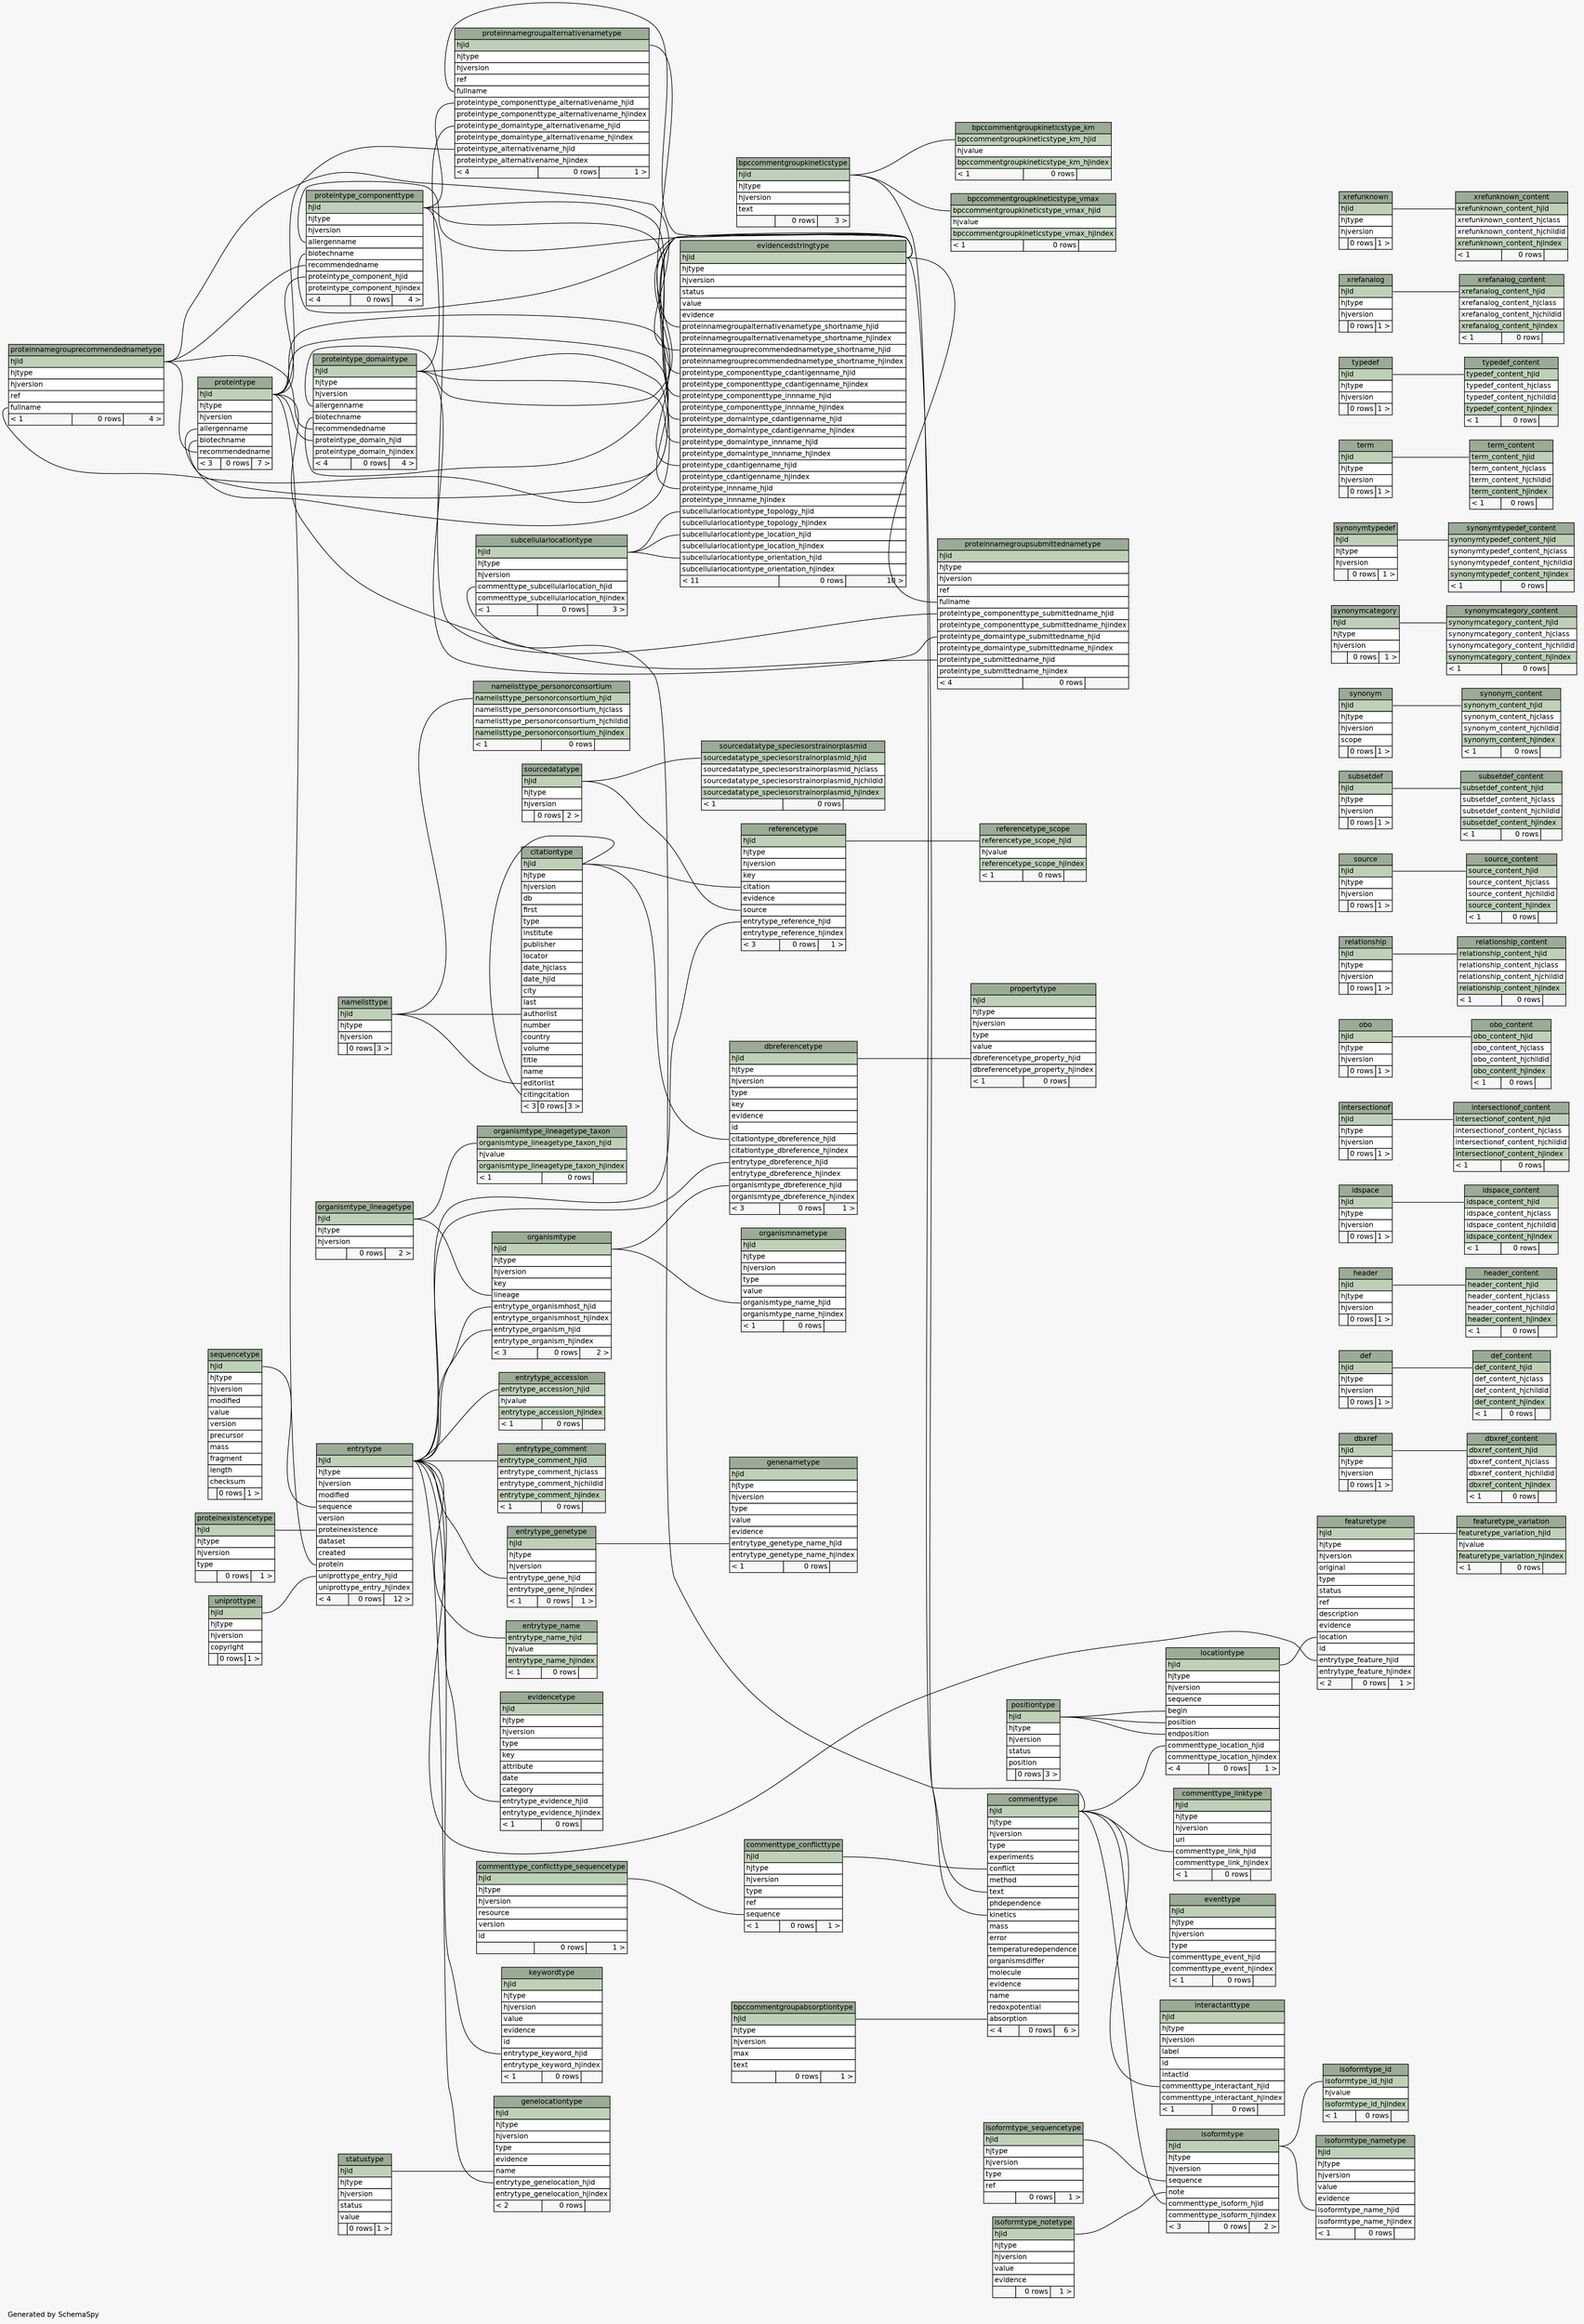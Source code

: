 // dot 2.22.2 on Windows Vista 6.0
// SchemaSpy rev 536
digraph "largeRelationshipsDiagram" {
  graph [
    rankdir="RL"
    bgcolor="#f7f7f7"
    label="\nGenerated by SchemaSpy"
    labeljust="l"
    nodesep="0.18"
    ranksep="0.46"
    fontname="Helvetica"
    fontsize="11"
  ];
  node [
    fontname="Helvetica"
    fontsize="11"
    shape="plaintext"
  ];
  edge [
    arrowsize="0.8"
  ];
  "bpccommentgroupabsorptiontype" [
    label=<
    <TABLE BORDER="0" CELLBORDER="1" CELLSPACING="0" BGCOLOR="#ffffff">
      <TR><TD COLSPAN="3" BGCOLOR="#9bab96" ALIGN="CENTER">bpccommentgroupabsorptiontype</TD></TR>
      <TR><TD PORT="hjid" COLSPAN="3" BGCOLOR="#bed1b8" ALIGN="LEFT">hjid</TD></TR>
      <TR><TD PORT="hjtype" COLSPAN="3" ALIGN="LEFT">hjtype</TD></TR>
      <TR><TD PORT="hjversion" COLSPAN="3" ALIGN="LEFT">hjversion</TD></TR>
      <TR><TD PORT="max" COLSPAN="3" ALIGN="LEFT">max</TD></TR>
      <TR><TD PORT="text" COLSPAN="3" ALIGN="LEFT">text</TD></TR>
      <TR><TD ALIGN="LEFT" BGCOLOR="#f7f7f7">  </TD><TD ALIGN="RIGHT" BGCOLOR="#f7f7f7">0 rows</TD><TD ALIGN="RIGHT" BGCOLOR="#f7f7f7">1 &gt;</TD></TR>
    </TABLE>>
    URL="tables/bpccommentgroupabsorptiontype.html"
    tooltip="bpccommentgroupabsorptiontype"
  ];
  "bpccommentgroupkineticstype" [
    label=<
    <TABLE BORDER="0" CELLBORDER="1" CELLSPACING="0" BGCOLOR="#ffffff">
      <TR><TD COLSPAN="3" BGCOLOR="#9bab96" ALIGN="CENTER">bpccommentgroupkineticstype</TD></TR>
      <TR><TD PORT="hjid" COLSPAN="3" BGCOLOR="#bed1b8" ALIGN="LEFT">hjid</TD></TR>
      <TR><TD PORT="hjtype" COLSPAN="3" ALIGN="LEFT">hjtype</TD></TR>
      <TR><TD PORT="hjversion" COLSPAN="3" ALIGN="LEFT">hjversion</TD></TR>
      <TR><TD PORT="text" COLSPAN="3" ALIGN="LEFT">text</TD></TR>
      <TR><TD ALIGN="LEFT" BGCOLOR="#f7f7f7">  </TD><TD ALIGN="RIGHT" BGCOLOR="#f7f7f7">0 rows</TD><TD ALIGN="RIGHT" BGCOLOR="#f7f7f7">3 &gt;</TD></TR>
    </TABLE>>
    URL="tables/bpccommentgroupkineticstype.html"
    tooltip="bpccommentgroupkineticstype"
  ];
  "bpccommentgroupkineticstype_km" [
    label=<
    <TABLE BORDER="0" CELLBORDER="1" CELLSPACING="0" BGCOLOR="#ffffff">
      <TR><TD COLSPAN="3" BGCOLOR="#9bab96" ALIGN="CENTER">bpccommentgroupkineticstype_km</TD></TR>
      <TR><TD PORT="bpccommentgroupkineticstype_km_hjid" COLSPAN="3" BGCOLOR="#bed1b8" ALIGN="LEFT">bpccommentgroupkineticstype_km_hjid</TD></TR>
      <TR><TD PORT="hjvalue" COLSPAN="3" ALIGN="LEFT">hjvalue</TD></TR>
      <TR><TD PORT="bpccommentgroupkineticstype_km_hjindex" COLSPAN="3" BGCOLOR="#bed1b8" ALIGN="LEFT">bpccommentgroupkineticstype_km_hjindex</TD></TR>
      <TR><TD ALIGN="LEFT" BGCOLOR="#f7f7f7">&lt; 1</TD><TD ALIGN="RIGHT" BGCOLOR="#f7f7f7">0 rows</TD><TD ALIGN="RIGHT" BGCOLOR="#f7f7f7">  </TD></TR>
    </TABLE>>
    URL="tables/bpccommentgroupkineticstype_km.html"
    tooltip="bpccommentgroupkineticstype_km"
  ];
  "bpccommentgroupkineticstype_vmax" [
    label=<
    <TABLE BORDER="0" CELLBORDER="1" CELLSPACING="0" BGCOLOR="#ffffff">
      <TR><TD COLSPAN="3" BGCOLOR="#9bab96" ALIGN="CENTER">bpccommentgroupkineticstype_vmax</TD></TR>
      <TR><TD PORT="bpccommentgroupkineticstype_vmax_hjid" COLSPAN="3" BGCOLOR="#bed1b8" ALIGN="LEFT">bpccommentgroupkineticstype_vmax_hjid</TD></TR>
      <TR><TD PORT="hjvalue" COLSPAN="3" ALIGN="LEFT">hjvalue</TD></TR>
      <TR><TD PORT="bpccommentgroupkineticstype_vmax_hjindex" COLSPAN="3" BGCOLOR="#bed1b8" ALIGN="LEFT">bpccommentgroupkineticstype_vmax_hjindex</TD></TR>
      <TR><TD ALIGN="LEFT" BGCOLOR="#f7f7f7">&lt; 1</TD><TD ALIGN="RIGHT" BGCOLOR="#f7f7f7">0 rows</TD><TD ALIGN="RIGHT" BGCOLOR="#f7f7f7">  </TD></TR>
    </TABLE>>
    URL="tables/bpccommentgroupkineticstype_vmax.html"
    tooltip="bpccommentgroupkineticstype_vmax"
  ];
  "citationtype" [
    label=<
    <TABLE BORDER="0" CELLBORDER="1" CELLSPACING="0" BGCOLOR="#ffffff">
      <TR><TD COLSPAN="3" BGCOLOR="#9bab96" ALIGN="CENTER">citationtype</TD></TR>
      <TR><TD PORT="hjid" COLSPAN="3" BGCOLOR="#bed1b8" ALIGN="LEFT">hjid</TD></TR>
      <TR><TD PORT="hjtype" COLSPAN="3" ALIGN="LEFT">hjtype</TD></TR>
      <TR><TD PORT="hjversion" COLSPAN="3" ALIGN="LEFT">hjversion</TD></TR>
      <TR><TD PORT="db" COLSPAN="3" ALIGN="LEFT">db</TD></TR>
      <TR><TD PORT="first" COLSPAN="3" ALIGN="LEFT">first</TD></TR>
      <TR><TD PORT="type" COLSPAN="3" ALIGN="LEFT">type</TD></TR>
      <TR><TD PORT="institute" COLSPAN="3" ALIGN="LEFT">institute</TD></TR>
      <TR><TD PORT="publisher" COLSPAN="3" ALIGN="LEFT">publisher</TD></TR>
      <TR><TD PORT="locator" COLSPAN="3" ALIGN="LEFT">locator</TD></TR>
      <TR><TD PORT="date_hjclass" COLSPAN="3" ALIGN="LEFT">date_hjclass</TD></TR>
      <TR><TD PORT="date_hjid" COLSPAN="3" ALIGN="LEFT">date_hjid</TD></TR>
      <TR><TD PORT="city" COLSPAN="3" ALIGN="LEFT">city</TD></TR>
      <TR><TD PORT="last" COLSPAN="3" ALIGN="LEFT">last</TD></TR>
      <TR><TD PORT="authorlist" COLSPAN="3" ALIGN="LEFT">authorlist</TD></TR>
      <TR><TD PORT="number" COLSPAN="3" ALIGN="LEFT">number</TD></TR>
      <TR><TD PORT="country" COLSPAN="3" ALIGN="LEFT">country</TD></TR>
      <TR><TD PORT="volume" COLSPAN="3" ALIGN="LEFT">volume</TD></TR>
      <TR><TD PORT="title" COLSPAN="3" ALIGN="LEFT">title</TD></TR>
      <TR><TD PORT="name" COLSPAN="3" ALIGN="LEFT">name</TD></TR>
      <TR><TD PORT="editorlist" COLSPAN="3" ALIGN="LEFT">editorlist</TD></TR>
      <TR><TD PORT="citingcitation" COLSPAN="3" ALIGN="LEFT">citingcitation</TD></TR>
      <TR><TD ALIGN="LEFT" BGCOLOR="#f7f7f7">&lt; 3</TD><TD ALIGN="RIGHT" BGCOLOR="#f7f7f7">0 rows</TD><TD ALIGN="RIGHT" BGCOLOR="#f7f7f7">3 &gt;</TD></TR>
    </TABLE>>
    URL="tables/citationtype.html"
    tooltip="citationtype"
  ];
  "commenttype" [
    label=<
    <TABLE BORDER="0" CELLBORDER="1" CELLSPACING="0" BGCOLOR="#ffffff">
      <TR><TD COLSPAN="3" BGCOLOR="#9bab96" ALIGN="CENTER">commenttype</TD></TR>
      <TR><TD PORT="hjid" COLSPAN="3" BGCOLOR="#bed1b8" ALIGN="LEFT">hjid</TD></TR>
      <TR><TD PORT="hjtype" COLSPAN="3" ALIGN="LEFT">hjtype</TD></TR>
      <TR><TD PORT="hjversion" COLSPAN="3" ALIGN="LEFT">hjversion</TD></TR>
      <TR><TD PORT="type" COLSPAN="3" ALIGN="LEFT">type</TD></TR>
      <TR><TD PORT="experiments" COLSPAN="3" ALIGN="LEFT">experiments</TD></TR>
      <TR><TD PORT="conflict" COLSPAN="3" ALIGN="LEFT">conflict</TD></TR>
      <TR><TD PORT="method" COLSPAN="3" ALIGN="LEFT">method</TD></TR>
      <TR><TD PORT="text" COLSPAN="3" ALIGN="LEFT">text</TD></TR>
      <TR><TD PORT="phdependence" COLSPAN="3" ALIGN="LEFT">phdependence</TD></TR>
      <TR><TD PORT="kinetics" COLSPAN="3" ALIGN="LEFT">kinetics</TD></TR>
      <TR><TD PORT="mass" COLSPAN="3" ALIGN="LEFT">mass</TD></TR>
      <TR><TD PORT="error" COLSPAN="3" ALIGN="LEFT">error</TD></TR>
      <TR><TD PORT="temperaturedependence" COLSPAN="3" ALIGN="LEFT">temperaturedependence</TD></TR>
      <TR><TD PORT="organismsdiffer" COLSPAN="3" ALIGN="LEFT">organismsdiffer</TD></TR>
      <TR><TD PORT="molecule" COLSPAN="3" ALIGN="LEFT">molecule</TD></TR>
      <TR><TD PORT="evidence" COLSPAN="3" ALIGN="LEFT">evidence</TD></TR>
      <TR><TD PORT="name" COLSPAN="3" ALIGN="LEFT">name</TD></TR>
      <TR><TD PORT="redoxpotential" COLSPAN="3" ALIGN="LEFT">redoxpotential</TD></TR>
      <TR><TD PORT="absorption" COLSPAN="3" ALIGN="LEFT">absorption</TD></TR>
      <TR><TD ALIGN="LEFT" BGCOLOR="#f7f7f7">&lt; 4</TD><TD ALIGN="RIGHT" BGCOLOR="#f7f7f7">0 rows</TD><TD ALIGN="RIGHT" BGCOLOR="#f7f7f7">6 &gt;</TD></TR>
    </TABLE>>
    URL="tables/commenttype.html"
    tooltip="commenttype"
  ];
  "commenttype_conflicttype" [
    label=<
    <TABLE BORDER="0" CELLBORDER="1" CELLSPACING="0" BGCOLOR="#ffffff">
      <TR><TD COLSPAN="3" BGCOLOR="#9bab96" ALIGN="CENTER">commenttype_conflicttype</TD></TR>
      <TR><TD PORT="hjid" COLSPAN="3" BGCOLOR="#bed1b8" ALIGN="LEFT">hjid</TD></TR>
      <TR><TD PORT="hjtype" COLSPAN="3" ALIGN="LEFT">hjtype</TD></TR>
      <TR><TD PORT="hjversion" COLSPAN="3" ALIGN="LEFT">hjversion</TD></TR>
      <TR><TD PORT="type" COLSPAN="3" ALIGN="LEFT">type</TD></TR>
      <TR><TD PORT="ref" COLSPAN="3" ALIGN="LEFT">ref</TD></TR>
      <TR><TD PORT="sequence" COLSPAN="3" ALIGN="LEFT">sequence</TD></TR>
      <TR><TD ALIGN="LEFT" BGCOLOR="#f7f7f7">&lt; 1</TD><TD ALIGN="RIGHT" BGCOLOR="#f7f7f7">0 rows</TD><TD ALIGN="RIGHT" BGCOLOR="#f7f7f7">1 &gt;</TD></TR>
    </TABLE>>
    URL="tables/commenttype_conflicttype.html"
    tooltip="commenttype_conflicttype"
  ];
  "commenttype_conflicttype_sequencetype" [
    label=<
    <TABLE BORDER="0" CELLBORDER="1" CELLSPACING="0" BGCOLOR="#ffffff">
      <TR><TD COLSPAN="3" BGCOLOR="#9bab96" ALIGN="CENTER">commenttype_conflicttype_sequencetype</TD></TR>
      <TR><TD PORT="hjid" COLSPAN="3" BGCOLOR="#bed1b8" ALIGN="LEFT">hjid</TD></TR>
      <TR><TD PORT="hjtype" COLSPAN="3" ALIGN="LEFT">hjtype</TD></TR>
      <TR><TD PORT="hjversion" COLSPAN="3" ALIGN="LEFT">hjversion</TD></TR>
      <TR><TD PORT="resource" COLSPAN="3" ALIGN="LEFT">resource</TD></TR>
      <TR><TD PORT="version" COLSPAN="3" ALIGN="LEFT">version</TD></TR>
      <TR><TD PORT="id" COLSPAN="3" ALIGN="LEFT">id</TD></TR>
      <TR><TD ALIGN="LEFT" BGCOLOR="#f7f7f7">  </TD><TD ALIGN="RIGHT" BGCOLOR="#f7f7f7">0 rows</TD><TD ALIGN="RIGHT" BGCOLOR="#f7f7f7">1 &gt;</TD></TR>
    </TABLE>>
    URL="tables/commenttype_conflicttype_sequencetype.html"
    tooltip="commenttype_conflicttype_sequencetype"
  ];
  "commenttype_linktype" [
    label=<
    <TABLE BORDER="0" CELLBORDER="1" CELLSPACING="0" BGCOLOR="#ffffff">
      <TR><TD COLSPAN="3" BGCOLOR="#9bab96" ALIGN="CENTER">commenttype_linktype</TD></TR>
      <TR><TD PORT="hjid" COLSPAN="3" BGCOLOR="#bed1b8" ALIGN="LEFT">hjid</TD></TR>
      <TR><TD PORT="hjtype" COLSPAN="3" ALIGN="LEFT">hjtype</TD></TR>
      <TR><TD PORT="hjversion" COLSPAN="3" ALIGN="LEFT">hjversion</TD></TR>
      <TR><TD PORT="uri" COLSPAN="3" ALIGN="LEFT">uri</TD></TR>
      <TR><TD PORT="commenttype_link_hjid" COLSPAN="3" ALIGN="LEFT">commenttype_link_hjid</TD></TR>
      <TR><TD PORT="commenttype_link_hjindex" COLSPAN="3" ALIGN="LEFT">commenttype_link_hjindex</TD></TR>
      <TR><TD ALIGN="LEFT" BGCOLOR="#f7f7f7">&lt; 1</TD><TD ALIGN="RIGHT" BGCOLOR="#f7f7f7">0 rows</TD><TD ALIGN="RIGHT" BGCOLOR="#f7f7f7">  </TD></TR>
    </TABLE>>
    URL="tables/commenttype_linktype.html"
    tooltip="commenttype_linktype"
  ];
  "dbreferencetype" [
    label=<
    <TABLE BORDER="0" CELLBORDER="1" CELLSPACING="0" BGCOLOR="#ffffff">
      <TR><TD COLSPAN="3" BGCOLOR="#9bab96" ALIGN="CENTER">dbreferencetype</TD></TR>
      <TR><TD PORT="hjid" COLSPAN="3" BGCOLOR="#bed1b8" ALIGN="LEFT">hjid</TD></TR>
      <TR><TD PORT="hjtype" COLSPAN="3" ALIGN="LEFT">hjtype</TD></TR>
      <TR><TD PORT="hjversion" COLSPAN="3" ALIGN="LEFT">hjversion</TD></TR>
      <TR><TD PORT="type" COLSPAN="3" ALIGN="LEFT">type</TD></TR>
      <TR><TD PORT="key" COLSPAN="3" ALIGN="LEFT">key</TD></TR>
      <TR><TD PORT="evidence" COLSPAN="3" ALIGN="LEFT">evidence</TD></TR>
      <TR><TD PORT="id" COLSPAN="3" ALIGN="LEFT">id</TD></TR>
      <TR><TD PORT="citationtype_dbreference_hjid" COLSPAN="3" ALIGN="LEFT">citationtype_dbreference_hjid</TD></TR>
      <TR><TD PORT="citationtype_dbreference_hjindex" COLSPAN="3" ALIGN="LEFT">citationtype_dbreference_hjindex</TD></TR>
      <TR><TD PORT="entrytype_dbreference_hjid" COLSPAN="3" ALIGN="LEFT">entrytype_dbreference_hjid</TD></TR>
      <TR><TD PORT="entrytype_dbreference_hjindex" COLSPAN="3" ALIGN="LEFT">entrytype_dbreference_hjindex</TD></TR>
      <TR><TD PORT="organismtype_dbreference_hjid" COLSPAN="3" ALIGN="LEFT">organismtype_dbreference_hjid</TD></TR>
      <TR><TD PORT="organismtype_dbreference_hjindex" COLSPAN="3" ALIGN="LEFT">organismtype_dbreference_hjindex</TD></TR>
      <TR><TD ALIGN="LEFT" BGCOLOR="#f7f7f7">&lt; 3</TD><TD ALIGN="RIGHT" BGCOLOR="#f7f7f7">0 rows</TD><TD ALIGN="RIGHT" BGCOLOR="#f7f7f7">1 &gt;</TD></TR>
    </TABLE>>
    URL="tables/dbreferencetype.html"
    tooltip="dbreferencetype"
  ];
  "dbxref" [
    label=<
    <TABLE BORDER="0" CELLBORDER="1" CELLSPACING="0" BGCOLOR="#ffffff">
      <TR><TD COLSPAN="3" BGCOLOR="#9bab96" ALIGN="CENTER">dbxref</TD></TR>
      <TR><TD PORT="hjid" COLSPAN="3" BGCOLOR="#bed1b8" ALIGN="LEFT">hjid</TD></TR>
      <TR><TD PORT="hjtype" COLSPAN="3" ALIGN="LEFT">hjtype</TD></TR>
      <TR><TD PORT="hjversion" COLSPAN="3" ALIGN="LEFT">hjversion</TD></TR>
      <TR><TD ALIGN="LEFT" BGCOLOR="#f7f7f7">  </TD><TD ALIGN="RIGHT" BGCOLOR="#f7f7f7">0 rows</TD><TD ALIGN="RIGHT" BGCOLOR="#f7f7f7">1 &gt;</TD></TR>
    </TABLE>>
    URL="tables/dbxref.html"
    tooltip="dbxref"
  ];
  "dbxref_content" [
    label=<
    <TABLE BORDER="0" CELLBORDER="1" CELLSPACING="0" BGCOLOR="#ffffff">
      <TR><TD COLSPAN="3" BGCOLOR="#9bab96" ALIGN="CENTER">dbxref_content</TD></TR>
      <TR><TD PORT="dbxref_content_hjid" COLSPAN="3" BGCOLOR="#bed1b8" ALIGN="LEFT">dbxref_content_hjid</TD></TR>
      <TR><TD PORT="dbxref_content_hjclass" COLSPAN="3" ALIGN="LEFT">dbxref_content_hjclass</TD></TR>
      <TR><TD PORT="dbxref_content_hjchildid" COLSPAN="3" ALIGN="LEFT">dbxref_content_hjchildid</TD></TR>
      <TR><TD PORT="dbxref_content_hjindex" COLSPAN="3" BGCOLOR="#bed1b8" ALIGN="LEFT">dbxref_content_hjindex</TD></TR>
      <TR><TD ALIGN="LEFT" BGCOLOR="#f7f7f7">&lt; 1</TD><TD ALIGN="RIGHT" BGCOLOR="#f7f7f7">0 rows</TD><TD ALIGN="RIGHT" BGCOLOR="#f7f7f7">  </TD></TR>
    </TABLE>>
    URL="tables/dbxref_content.html"
    tooltip="dbxref_content"
  ];
  "def" [
    label=<
    <TABLE BORDER="0" CELLBORDER="1" CELLSPACING="0" BGCOLOR="#ffffff">
      <TR><TD COLSPAN="3" BGCOLOR="#9bab96" ALIGN="CENTER">def</TD></TR>
      <TR><TD PORT="hjid" COLSPAN="3" BGCOLOR="#bed1b8" ALIGN="LEFT">hjid</TD></TR>
      <TR><TD PORT="hjtype" COLSPAN="3" ALIGN="LEFT">hjtype</TD></TR>
      <TR><TD PORT="hjversion" COLSPAN="3" ALIGN="LEFT">hjversion</TD></TR>
      <TR><TD ALIGN="LEFT" BGCOLOR="#f7f7f7">  </TD><TD ALIGN="RIGHT" BGCOLOR="#f7f7f7">0 rows</TD><TD ALIGN="RIGHT" BGCOLOR="#f7f7f7">1 &gt;</TD></TR>
    </TABLE>>
    URL="tables/def.html"
    tooltip="def"
  ];
  "def_content" [
    label=<
    <TABLE BORDER="0" CELLBORDER="1" CELLSPACING="0" BGCOLOR="#ffffff">
      <TR><TD COLSPAN="3" BGCOLOR="#9bab96" ALIGN="CENTER">def_content</TD></TR>
      <TR><TD PORT="def_content_hjid" COLSPAN="3" BGCOLOR="#bed1b8" ALIGN="LEFT">def_content_hjid</TD></TR>
      <TR><TD PORT="def_content_hjclass" COLSPAN="3" ALIGN="LEFT">def_content_hjclass</TD></TR>
      <TR><TD PORT="def_content_hjchildid" COLSPAN="3" ALIGN="LEFT">def_content_hjchildid</TD></TR>
      <TR><TD PORT="def_content_hjindex" COLSPAN="3" BGCOLOR="#bed1b8" ALIGN="LEFT">def_content_hjindex</TD></TR>
      <TR><TD ALIGN="LEFT" BGCOLOR="#f7f7f7">&lt; 1</TD><TD ALIGN="RIGHT" BGCOLOR="#f7f7f7">0 rows</TD><TD ALIGN="RIGHT" BGCOLOR="#f7f7f7">  </TD></TR>
    </TABLE>>
    URL="tables/def_content.html"
    tooltip="def_content"
  ];
  "entrytype" [
    label=<
    <TABLE BORDER="0" CELLBORDER="1" CELLSPACING="0" BGCOLOR="#ffffff">
      <TR><TD COLSPAN="3" BGCOLOR="#9bab96" ALIGN="CENTER">entrytype</TD></TR>
      <TR><TD PORT="hjid" COLSPAN="3" BGCOLOR="#bed1b8" ALIGN="LEFT">hjid</TD></TR>
      <TR><TD PORT="hjtype" COLSPAN="3" ALIGN="LEFT">hjtype</TD></TR>
      <TR><TD PORT="hjversion" COLSPAN="3" ALIGN="LEFT">hjversion</TD></TR>
      <TR><TD PORT="modified" COLSPAN="3" ALIGN="LEFT">modified</TD></TR>
      <TR><TD PORT="sequence" COLSPAN="3" ALIGN="LEFT">sequence</TD></TR>
      <TR><TD PORT="version" COLSPAN="3" ALIGN="LEFT">version</TD></TR>
      <TR><TD PORT="proteinexistence" COLSPAN="3" ALIGN="LEFT">proteinexistence</TD></TR>
      <TR><TD PORT="dataset" COLSPAN="3" ALIGN="LEFT">dataset</TD></TR>
      <TR><TD PORT="created" COLSPAN="3" ALIGN="LEFT">created</TD></TR>
      <TR><TD PORT="protein" COLSPAN="3" ALIGN="LEFT">protein</TD></TR>
      <TR><TD PORT="uniprottype_entry_hjid" COLSPAN="3" ALIGN="LEFT">uniprottype_entry_hjid</TD></TR>
      <TR><TD PORT="uniprottype_entry_hjindex" COLSPAN="3" ALIGN="LEFT">uniprottype_entry_hjindex</TD></TR>
      <TR><TD ALIGN="LEFT" BGCOLOR="#f7f7f7">&lt; 4</TD><TD ALIGN="RIGHT" BGCOLOR="#f7f7f7">0 rows</TD><TD ALIGN="RIGHT" BGCOLOR="#f7f7f7">12 &gt;</TD></TR>
    </TABLE>>
    URL="tables/entrytype.html"
    tooltip="entrytype"
  ];
  "entrytype_accession" [
    label=<
    <TABLE BORDER="0" CELLBORDER="1" CELLSPACING="0" BGCOLOR="#ffffff">
      <TR><TD COLSPAN="3" BGCOLOR="#9bab96" ALIGN="CENTER">entrytype_accession</TD></TR>
      <TR><TD PORT="entrytype_accession_hjid" COLSPAN="3" BGCOLOR="#bed1b8" ALIGN="LEFT">entrytype_accession_hjid</TD></TR>
      <TR><TD PORT="hjvalue" COLSPAN="3" ALIGN="LEFT">hjvalue</TD></TR>
      <TR><TD PORT="entrytype_accession_hjindex" COLSPAN="3" BGCOLOR="#bed1b8" ALIGN="LEFT">entrytype_accession_hjindex</TD></TR>
      <TR><TD ALIGN="LEFT" BGCOLOR="#f7f7f7">&lt; 1</TD><TD ALIGN="RIGHT" BGCOLOR="#f7f7f7">0 rows</TD><TD ALIGN="RIGHT" BGCOLOR="#f7f7f7">  </TD></TR>
    </TABLE>>
    URL="tables/entrytype_accession.html"
    tooltip="entrytype_accession"
  ];
  "entrytype_comment" [
    label=<
    <TABLE BORDER="0" CELLBORDER="1" CELLSPACING="0" BGCOLOR="#ffffff">
      <TR><TD COLSPAN="3" BGCOLOR="#9bab96" ALIGN="CENTER">entrytype_comment</TD></TR>
      <TR><TD PORT="entrytype_comment_hjid" COLSPAN="3" BGCOLOR="#bed1b8" ALIGN="LEFT">entrytype_comment_hjid</TD></TR>
      <TR><TD PORT="entrytype_comment_hjclass" COLSPAN="3" ALIGN="LEFT">entrytype_comment_hjclass</TD></TR>
      <TR><TD PORT="entrytype_comment_hjchildid" COLSPAN="3" ALIGN="LEFT">entrytype_comment_hjchildid</TD></TR>
      <TR><TD PORT="entrytype_comment_hjindex" COLSPAN="3" BGCOLOR="#bed1b8" ALIGN="LEFT">entrytype_comment_hjindex</TD></TR>
      <TR><TD ALIGN="LEFT" BGCOLOR="#f7f7f7">&lt; 1</TD><TD ALIGN="RIGHT" BGCOLOR="#f7f7f7">0 rows</TD><TD ALIGN="RIGHT" BGCOLOR="#f7f7f7">  </TD></TR>
    </TABLE>>
    URL="tables/entrytype_comment.html"
    tooltip="entrytype_comment"
  ];
  "entrytype_genetype" [
    label=<
    <TABLE BORDER="0" CELLBORDER="1" CELLSPACING="0" BGCOLOR="#ffffff">
      <TR><TD COLSPAN="3" BGCOLOR="#9bab96" ALIGN="CENTER">entrytype_genetype</TD></TR>
      <TR><TD PORT="hjid" COLSPAN="3" BGCOLOR="#bed1b8" ALIGN="LEFT">hjid</TD></TR>
      <TR><TD PORT="hjtype" COLSPAN="3" ALIGN="LEFT">hjtype</TD></TR>
      <TR><TD PORT="hjversion" COLSPAN="3" ALIGN="LEFT">hjversion</TD></TR>
      <TR><TD PORT="entrytype_gene_hjid" COLSPAN="3" ALIGN="LEFT">entrytype_gene_hjid</TD></TR>
      <TR><TD PORT="entrytype_gene_hjindex" COLSPAN="3" ALIGN="LEFT">entrytype_gene_hjindex</TD></TR>
      <TR><TD ALIGN="LEFT" BGCOLOR="#f7f7f7">&lt; 1</TD><TD ALIGN="RIGHT" BGCOLOR="#f7f7f7">0 rows</TD><TD ALIGN="RIGHT" BGCOLOR="#f7f7f7">1 &gt;</TD></TR>
    </TABLE>>
    URL="tables/entrytype_genetype.html"
    tooltip="entrytype_genetype"
  ];
  "entrytype_name" [
    label=<
    <TABLE BORDER="0" CELLBORDER="1" CELLSPACING="0" BGCOLOR="#ffffff">
      <TR><TD COLSPAN="3" BGCOLOR="#9bab96" ALIGN="CENTER">entrytype_name</TD></TR>
      <TR><TD PORT="entrytype_name_hjid" COLSPAN="3" BGCOLOR="#bed1b8" ALIGN="LEFT">entrytype_name_hjid</TD></TR>
      <TR><TD PORT="hjvalue" COLSPAN="3" ALIGN="LEFT">hjvalue</TD></TR>
      <TR><TD PORT="entrytype_name_hjindex" COLSPAN="3" BGCOLOR="#bed1b8" ALIGN="LEFT">entrytype_name_hjindex</TD></TR>
      <TR><TD ALIGN="LEFT" BGCOLOR="#f7f7f7">&lt; 1</TD><TD ALIGN="RIGHT" BGCOLOR="#f7f7f7">0 rows</TD><TD ALIGN="RIGHT" BGCOLOR="#f7f7f7">  </TD></TR>
    </TABLE>>
    URL="tables/entrytype_name.html"
    tooltip="entrytype_name"
  ];
  "eventtype" [
    label=<
    <TABLE BORDER="0" CELLBORDER="1" CELLSPACING="0" BGCOLOR="#ffffff">
      <TR><TD COLSPAN="3" BGCOLOR="#9bab96" ALIGN="CENTER">eventtype</TD></TR>
      <TR><TD PORT="hjid" COLSPAN="3" BGCOLOR="#bed1b8" ALIGN="LEFT">hjid</TD></TR>
      <TR><TD PORT="hjtype" COLSPAN="3" ALIGN="LEFT">hjtype</TD></TR>
      <TR><TD PORT="hjversion" COLSPAN="3" ALIGN="LEFT">hjversion</TD></TR>
      <TR><TD PORT="type" COLSPAN="3" ALIGN="LEFT">type</TD></TR>
      <TR><TD PORT="commenttype_event_hjid" COLSPAN="3" ALIGN="LEFT">commenttype_event_hjid</TD></TR>
      <TR><TD PORT="commenttype_event_hjindex" COLSPAN="3" ALIGN="LEFT">commenttype_event_hjindex</TD></TR>
      <TR><TD ALIGN="LEFT" BGCOLOR="#f7f7f7">&lt; 1</TD><TD ALIGN="RIGHT" BGCOLOR="#f7f7f7">0 rows</TD><TD ALIGN="RIGHT" BGCOLOR="#f7f7f7">  </TD></TR>
    </TABLE>>
    URL="tables/eventtype.html"
    tooltip="eventtype"
  ];
  "evidencedstringtype" [
    label=<
    <TABLE BORDER="0" CELLBORDER="1" CELLSPACING="0" BGCOLOR="#ffffff">
      <TR><TD COLSPAN="3" BGCOLOR="#9bab96" ALIGN="CENTER">evidencedstringtype</TD></TR>
      <TR><TD PORT="hjid" COLSPAN="3" BGCOLOR="#bed1b8" ALIGN="LEFT">hjid</TD></TR>
      <TR><TD PORT="hjtype" COLSPAN="3" ALIGN="LEFT">hjtype</TD></TR>
      <TR><TD PORT="hjversion" COLSPAN="3" ALIGN="LEFT">hjversion</TD></TR>
      <TR><TD PORT="status" COLSPAN="3" ALIGN="LEFT">status</TD></TR>
      <TR><TD PORT="value" COLSPAN="3" ALIGN="LEFT">value</TD></TR>
      <TR><TD PORT="evidence" COLSPAN="3" ALIGN="LEFT">evidence</TD></TR>
      <TR><TD PORT="proteinnamegroupalternativenametype_shortname_hjid" COLSPAN="3" ALIGN="LEFT">proteinnamegroupalternativenametype_shortname_hjid</TD></TR>
      <TR><TD PORT="proteinnamegroupalternativenametype_shortname_hjindex" COLSPAN="3" ALIGN="LEFT">proteinnamegroupalternativenametype_shortname_hjindex</TD></TR>
      <TR><TD PORT="proteinnamegrouprecommendednametype_shortname_hjid" COLSPAN="3" ALIGN="LEFT">proteinnamegrouprecommendednametype_shortname_hjid</TD></TR>
      <TR><TD PORT="proteinnamegrouprecommendednametype_shortname_hjindex" COLSPAN="3" ALIGN="LEFT">proteinnamegrouprecommendednametype_shortname_hjindex</TD></TR>
      <TR><TD PORT="proteintype_componenttype_cdantigenname_hjid" COLSPAN="3" ALIGN="LEFT">proteintype_componenttype_cdantigenname_hjid</TD></TR>
      <TR><TD PORT="proteintype_componenttype_cdantigenname_hjindex" COLSPAN="3" ALIGN="LEFT">proteintype_componenttype_cdantigenname_hjindex</TD></TR>
      <TR><TD PORT="proteintype_componenttype_innname_hjid" COLSPAN="3" ALIGN="LEFT">proteintype_componenttype_innname_hjid</TD></TR>
      <TR><TD PORT="proteintype_componenttype_innname_hjindex" COLSPAN="3" ALIGN="LEFT">proteintype_componenttype_innname_hjindex</TD></TR>
      <TR><TD PORT="proteintype_domaintype_cdantigenname_hjid" COLSPAN="3" ALIGN="LEFT">proteintype_domaintype_cdantigenname_hjid</TD></TR>
      <TR><TD PORT="proteintype_domaintype_cdantigenname_hjindex" COLSPAN="3" ALIGN="LEFT">proteintype_domaintype_cdantigenname_hjindex</TD></TR>
      <TR><TD PORT="proteintype_domaintype_innname_hjid" COLSPAN="3" ALIGN="LEFT">proteintype_domaintype_innname_hjid</TD></TR>
      <TR><TD PORT="proteintype_domaintype_innname_hjindex" COLSPAN="3" ALIGN="LEFT">proteintype_domaintype_innname_hjindex</TD></TR>
      <TR><TD PORT="proteintype_cdantigenname_hjid" COLSPAN="3" ALIGN="LEFT">proteintype_cdantigenname_hjid</TD></TR>
      <TR><TD PORT="proteintype_cdantigenname_hjindex" COLSPAN="3" ALIGN="LEFT">proteintype_cdantigenname_hjindex</TD></TR>
      <TR><TD PORT="proteintype_innname_hjid" COLSPAN="3" ALIGN="LEFT">proteintype_innname_hjid</TD></TR>
      <TR><TD PORT="proteintype_innname_hjindex" COLSPAN="3" ALIGN="LEFT">proteintype_innname_hjindex</TD></TR>
      <TR><TD PORT="subcellularlocationtype_topology_hjid" COLSPAN="3" ALIGN="LEFT">subcellularlocationtype_topology_hjid</TD></TR>
      <TR><TD PORT="subcellularlocationtype_topology_hjindex" COLSPAN="3" ALIGN="LEFT">subcellularlocationtype_topology_hjindex</TD></TR>
      <TR><TD PORT="subcellularlocationtype_location_hjid" COLSPAN="3" ALIGN="LEFT">subcellularlocationtype_location_hjid</TD></TR>
      <TR><TD PORT="subcellularlocationtype_location_hjindex" COLSPAN="3" ALIGN="LEFT">subcellularlocationtype_location_hjindex</TD></TR>
      <TR><TD PORT="subcellularlocationtype_orientation_hjid" COLSPAN="3" ALIGN="LEFT">subcellularlocationtype_orientation_hjid</TD></TR>
      <TR><TD PORT="subcellularlocationtype_orientation_hjindex" COLSPAN="3" ALIGN="LEFT">subcellularlocationtype_orientation_hjindex</TD></TR>
      <TR><TD ALIGN="LEFT" BGCOLOR="#f7f7f7">&lt; 11</TD><TD ALIGN="RIGHT" BGCOLOR="#f7f7f7">0 rows</TD><TD ALIGN="RIGHT" BGCOLOR="#f7f7f7">10 &gt;</TD></TR>
    </TABLE>>
    URL="tables/evidencedstringtype.html"
    tooltip="evidencedstringtype"
  ];
  "evidencetype" [
    label=<
    <TABLE BORDER="0" CELLBORDER="1" CELLSPACING="0" BGCOLOR="#ffffff">
      <TR><TD COLSPAN="3" BGCOLOR="#9bab96" ALIGN="CENTER">evidencetype</TD></TR>
      <TR><TD PORT="hjid" COLSPAN="3" BGCOLOR="#bed1b8" ALIGN="LEFT">hjid</TD></TR>
      <TR><TD PORT="hjtype" COLSPAN="3" ALIGN="LEFT">hjtype</TD></TR>
      <TR><TD PORT="hjversion" COLSPAN="3" ALIGN="LEFT">hjversion</TD></TR>
      <TR><TD PORT="type" COLSPAN="3" ALIGN="LEFT">type</TD></TR>
      <TR><TD PORT="key" COLSPAN="3" ALIGN="LEFT">key</TD></TR>
      <TR><TD PORT="attribute" COLSPAN="3" ALIGN="LEFT">attribute</TD></TR>
      <TR><TD PORT="date" COLSPAN="3" ALIGN="LEFT">date</TD></TR>
      <TR><TD PORT="category" COLSPAN="3" ALIGN="LEFT">category</TD></TR>
      <TR><TD PORT="entrytype_evidence_hjid" COLSPAN="3" ALIGN="LEFT">entrytype_evidence_hjid</TD></TR>
      <TR><TD PORT="entrytype_evidence_hjindex" COLSPAN="3" ALIGN="LEFT">entrytype_evidence_hjindex</TD></TR>
      <TR><TD ALIGN="LEFT" BGCOLOR="#f7f7f7">&lt; 1</TD><TD ALIGN="RIGHT" BGCOLOR="#f7f7f7">0 rows</TD><TD ALIGN="RIGHT" BGCOLOR="#f7f7f7">  </TD></TR>
    </TABLE>>
    URL="tables/evidencetype.html"
    tooltip="evidencetype"
  ];
  "featuretype" [
    label=<
    <TABLE BORDER="0" CELLBORDER="1" CELLSPACING="0" BGCOLOR="#ffffff">
      <TR><TD COLSPAN="3" BGCOLOR="#9bab96" ALIGN="CENTER">featuretype</TD></TR>
      <TR><TD PORT="hjid" COLSPAN="3" BGCOLOR="#bed1b8" ALIGN="LEFT">hjid</TD></TR>
      <TR><TD PORT="hjtype" COLSPAN="3" ALIGN="LEFT">hjtype</TD></TR>
      <TR><TD PORT="hjversion" COLSPAN="3" ALIGN="LEFT">hjversion</TD></TR>
      <TR><TD PORT="original" COLSPAN="3" ALIGN="LEFT">original</TD></TR>
      <TR><TD PORT="type" COLSPAN="3" ALIGN="LEFT">type</TD></TR>
      <TR><TD PORT="status" COLSPAN="3" ALIGN="LEFT">status</TD></TR>
      <TR><TD PORT="ref" COLSPAN="3" ALIGN="LEFT">ref</TD></TR>
      <TR><TD PORT="description" COLSPAN="3" ALIGN="LEFT">description</TD></TR>
      <TR><TD PORT="evidence" COLSPAN="3" ALIGN="LEFT">evidence</TD></TR>
      <TR><TD PORT="location" COLSPAN="3" ALIGN="LEFT">location</TD></TR>
      <TR><TD PORT="id" COLSPAN="3" ALIGN="LEFT">id</TD></TR>
      <TR><TD PORT="entrytype_feature_hjid" COLSPAN="3" ALIGN="LEFT">entrytype_feature_hjid</TD></TR>
      <TR><TD PORT="entrytype_feature_hjindex" COLSPAN="3" ALIGN="LEFT">entrytype_feature_hjindex</TD></TR>
      <TR><TD ALIGN="LEFT" BGCOLOR="#f7f7f7">&lt; 2</TD><TD ALIGN="RIGHT" BGCOLOR="#f7f7f7">0 rows</TD><TD ALIGN="RIGHT" BGCOLOR="#f7f7f7">1 &gt;</TD></TR>
    </TABLE>>
    URL="tables/featuretype.html"
    tooltip="featuretype"
  ];
  "featuretype_variation" [
    label=<
    <TABLE BORDER="0" CELLBORDER="1" CELLSPACING="0" BGCOLOR="#ffffff">
      <TR><TD COLSPAN="3" BGCOLOR="#9bab96" ALIGN="CENTER">featuretype_variation</TD></TR>
      <TR><TD PORT="featuretype_variation_hjid" COLSPAN="3" BGCOLOR="#bed1b8" ALIGN="LEFT">featuretype_variation_hjid</TD></TR>
      <TR><TD PORT="hjvalue" COLSPAN="3" ALIGN="LEFT">hjvalue</TD></TR>
      <TR><TD PORT="featuretype_variation_hjindex" COLSPAN="3" BGCOLOR="#bed1b8" ALIGN="LEFT">featuretype_variation_hjindex</TD></TR>
      <TR><TD ALIGN="LEFT" BGCOLOR="#f7f7f7">&lt; 1</TD><TD ALIGN="RIGHT" BGCOLOR="#f7f7f7">0 rows</TD><TD ALIGN="RIGHT" BGCOLOR="#f7f7f7">  </TD></TR>
    </TABLE>>
    URL="tables/featuretype_variation.html"
    tooltip="featuretype_variation"
  ];
  "genelocationtype" [
    label=<
    <TABLE BORDER="0" CELLBORDER="1" CELLSPACING="0" BGCOLOR="#ffffff">
      <TR><TD COLSPAN="3" BGCOLOR="#9bab96" ALIGN="CENTER">genelocationtype</TD></TR>
      <TR><TD PORT="hjid" COLSPAN="3" BGCOLOR="#bed1b8" ALIGN="LEFT">hjid</TD></TR>
      <TR><TD PORT="hjtype" COLSPAN="3" ALIGN="LEFT">hjtype</TD></TR>
      <TR><TD PORT="hjversion" COLSPAN="3" ALIGN="LEFT">hjversion</TD></TR>
      <TR><TD PORT="type" COLSPAN="3" ALIGN="LEFT">type</TD></TR>
      <TR><TD PORT="evidence" COLSPAN="3" ALIGN="LEFT">evidence</TD></TR>
      <TR><TD PORT="name" COLSPAN="3" ALIGN="LEFT">name</TD></TR>
      <TR><TD PORT="entrytype_genelocation_hjid" COLSPAN="3" ALIGN="LEFT">entrytype_genelocation_hjid</TD></TR>
      <TR><TD PORT="entrytype_genelocation_hjindex" COLSPAN="3" ALIGN="LEFT">entrytype_genelocation_hjindex</TD></TR>
      <TR><TD ALIGN="LEFT" BGCOLOR="#f7f7f7">&lt; 2</TD><TD ALIGN="RIGHT" BGCOLOR="#f7f7f7">0 rows</TD><TD ALIGN="RIGHT" BGCOLOR="#f7f7f7">  </TD></TR>
    </TABLE>>
    URL="tables/genelocationtype.html"
    tooltip="genelocationtype"
  ];
  "genenametype" [
    label=<
    <TABLE BORDER="0" CELLBORDER="1" CELLSPACING="0" BGCOLOR="#ffffff">
      <TR><TD COLSPAN="3" BGCOLOR="#9bab96" ALIGN="CENTER">genenametype</TD></TR>
      <TR><TD PORT="hjid" COLSPAN="3" BGCOLOR="#bed1b8" ALIGN="LEFT">hjid</TD></TR>
      <TR><TD PORT="hjtype" COLSPAN="3" ALIGN="LEFT">hjtype</TD></TR>
      <TR><TD PORT="hjversion" COLSPAN="3" ALIGN="LEFT">hjversion</TD></TR>
      <TR><TD PORT="type" COLSPAN="3" ALIGN="LEFT">type</TD></TR>
      <TR><TD PORT="value" COLSPAN="3" ALIGN="LEFT">value</TD></TR>
      <TR><TD PORT="evidence" COLSPAN="3" ALIGN="LEFT">evidence</TD></TR>
      <TR><TD PORT="entrytype_genetype_name_hjid" COLSPAN="3" ALIGN="LEFT">entrytype_genetype_name_hjid</TD></TR>
      <TR><TD PORT="entrytype_genetype_name_hjindex" COLSPAN="3" ALIGN="LEFT">entrytype_genetype_name_hjindex</TD></TR>
      <TR><TD ALIGN="LEFT" BGCOLOR="#f7f7f7">&lt; 1</TD><TD ALIGN="RIGHT" BGCOLOR="#f7f7f7">0 rows</TD><TD ALIGN="RIGHT" BGCOLOR="#f7f7f7">  </TD></TR>
    </TABLE>>
    URL="tables/genenametype.html"
    tooltip="genenametype"
  ];
  "header" [
    label=<
    <TABLE BORDER="0" CELLBORDER="1" CELLSPACING="0" BGCOLOR="#ffffff">
      <TR><TD COLSPAN="3" BGCOLOR="#9bab96" ALIGN="CENTER">header</TD></TR>
      <TR><TD PORT="hjid" COLSPAN="3" BGCOLOR="#bed1b8" ALIGN="LEFT">hjid</TD></TR>
      <TR><TD PORT="hjtype" COLSPAN="3" ALIGN="LEFT">hjtype</TD></TR>
      <TR><TD PORT="hjversion" COLSPAN="3" ALIGN="LEFT">hjversion</TD></TR>
      <TR><TD ALIGN="LEFT" BGCOLOR="#f7f7f7">  </TD><TD ALIGN="RIGHT" BGCOLOR="#f7f7f7">0 rows</TD><TD ALIGN="RIGHT" BGCOLOR="#f7f7f7">1 &gt;</TD></TR>
    </TABLE>>
    URL="tables/header.html"
    tooltip="header"
  ];
  "header_content" [
    label=<
    <TABLE BORDER="0" CELLBORDER="1" CELLSPACING="0" BGCOLOR="#ffffff">
      <TR><TD COLSPAN="3" BGCOLOR="#9bab96" ALIGN="CENTER">header_content</TD></TR>
      <TR><TD PORT="header_content_hjid" COLSPAN="3" BGCOLOR="#bed1b8" ALIGN="LEFT">header_content_hjid</TD></TR>
      <TR><TD PORT="header_content_hjclass" COLSPAN="3" ALIGN="LEFT">header_content_hjclass</TD></TR>
      <TR><TD PORT="header_content_hjchildid" COLSPAN="3" ALIGN="LEFT">header_content_hjchildid</TD></TR>
      <TR><TD PORT="header_content_hjindex" COLSPAN="3" BGCOLOR="#bed1b8" ALIGN="LEFT">header_content_hjindex</TD></TR>
      <TR><TD ALIGN="LEFT" BGCOLOR="#f7f7f7">&lt; 1</TD><TD ALIGN="RIGHT" BGCOLOR="#f7f7f7">0 rows</TD><TD ALIGN="RIGHT" BGCOLOR="#f7f7f7">  </TD></TR>
    </TABLE>>
    URL="tables/header_content.html"
    tooltip="header_content"
  ];
  "idspace" [
    label=<
    <TABLE BORDER="0" CELLBORDER="1" CELLSPACING="0" BGCOLOR="#ffffff">
      <TR><TD COLSPAN="3" BGCOLOR="#9bab96" ALIGN="CENTER">idspace</TD></TR>
      <TR><TD PORT="hjid" COLSPAN="3" BGCOLOR="#bed1b8" ALIGN="LEFT">hjid</TD></TR>
      <TR><TD PORT="hjtype" COLSPAN="3" ALIGN="LEFT">hjtype</TD></TR>
      <TR><TD PORT="hjversion" COLSPAN="3" ALIGN="LEFT">hjversion</TD></TR>
      <TR><TD ALIGN="LEFT" BGCOLOR="#f7f7f7">  </TD><TD ALIGN="RIGHT" BGCOLOR="#f7f7f7">0 rows</TD><TD ALIGN="RIGHT" BGCOLOR="#f7f7f7">1 &gt;</TD></TR>
    </TABLE>>
    URL="tables/idspace.html"
    tooltip="idspace"
  ];
  "idspace_content" [
    label=<
    <TABLE BORDER="0" CELLBORDER="1" CELLSPACING="0" BGCOLOR="#ffffff">
      <TR><TD COLSPAN="3" BGCOLOR="#9bab96" ALIGN="CENTER">idspace_content</TD></TR>
      <TR><TD PORT="idspace_content_hjid" COLSPAN="3" BGCOLOR="#bed1b8" ALIGN="LEFT">idspace_content_hjid</TD></TR>
      <TR><TD PORT="idspace_content_hjclass" COLSPAN="3" ALIGN="LEFT">idspace_content_hjclass</TD></TR>
      <TR><TD PORT="idspace_content_hjchildid" COLSPAN="3" ALIGN="LEFT">idspace_content_hjchildid</TD></TR>
      <TR><TD PORT="idspace_content_hjindex" COLSPAN="3" BGCOLOR="#bed1b8" ALIGN="LEFT">idspace_content_hjindex</TD></TR>
      <TR><TD ALIGN="LEFT" BGCOLOR="#f7f7f7">&lt; 1</TD><TD ALIGN="RIGHT" BGCOLOR="#f7f7f7">0 rows</TD><TD ALIGN="RIGHT" BGCOLOR="#f7f7f7">  </TD></TR>
    </TABLE>>
    URL="tables/idspace_content.html"
    tooltip="idspace_content"
  ];
  "interactanttype" [
    label=<
    <TABLE BORDER="0" CELLBORDER="1" CELLSPACING="0" BGCOLOR="#ffffff">
      <TR><TD COLSPAN="3" BGCOLOR="#9bab96" ALIGN="CENTER">interactanttype</TD></TR>
      <TR><TD PORT="hjid" COLSPAN="3" BGCOLOR="#bed1b8" ALIGN="LEFT">hjid</TD></TR>
      <TR><TD PORT="hjtype" COLSPAN="3" ALIGN="LEFT">hjtype</TD></TR>
      <TR><TD PORT="hjversion" COLSPAN="3" ALIGN="LEFT">hjversion</TD></TR>
      <TR><TD PORT="label" COLSPAN="3" ALIGN="LEFT">label</TD></TR>
      <TR><TD PORT="id" COLSPAN="3" ALIGN="LEFT">id</TD></TR>
      <TR><TD PORT="intactid" COLSPAN="3" ALIGN="LEFT">intactid</TD></TR>
      <TR><TD PORT="commenttype_interactant_hjid" COLSPAN="3" ALIGN="LEFT">commenttype_interactant_hjid</TD></TR>
      <TR><TD PORT="commenttype_interactant_hjindex" COLSPAN="3" ALIGN="LEFT">commenttype_interactant_hjindex</TD></TR>
      <TR><TD ALIGN="LEFT" BGCOLOR="#f7f7f7">&lt; 1</TD><TD ALIGN="RIGHT" BGCOLOR="#f7f7f7">0 rows</TD><TD ALIGN="RIGHT" BGCOLOR="#f7f7f7">  </TD></TR>
    </TABLE>>
    URL="tables/interactanttype.html"
    tooltip="interactanttype"
  ];
  "intersectionof" [
    label=<
    <TABLE BORDER="0" CELLBORDER="1" CELLSPACING="0" BGCOLOR="#ffffff">
      <TR><TD COLSPAN="3" BGCOLOR="#9bab96" ALIGN="CENTER">intersectionof</TD></TR>
      <TR><TD PORT="hjid" COLSPAN="3" BGCOLOR="#bed1b8" ALIGN="LEFT">hjid</TD></TR>
      <TR><TD PORT="hjtype" COLSPAN="3" ALIGN="LEFT">hjtype</TD></TR>
      <TR><TD PORT="hjversion" COLSPAN="3" ALIGN="LEFT">hjversion</TD></TR>
      <TR><TD ALIGN="LEFT" BGCOLOR="#f7f7f7">  </TD><TD ALIGN="RIGHT" BGCOLOR="#f7f7f7">0 rows</TD><TD ALIGN="RIGHT" BGCOLOR="#f7f7f7">1 &gt;</TD></TR>
    </TABLE>>
    URL="tables/intersectionof.html"
    tooltip="intersectionof"
  ];
  "intersectionof_content" [
    label=<
    <TABLE BORDER="0" CELLBORDER="1" CELLSPACING="0" BGCOLOR="#ffffff">
      <TR><TD COLSPAN="3" BGCOLOR="#9bab96" ALIGN="CENTER">intersectionof_content</TD></TR>
      <TR><TD PORT="intersectionof_content_hjid" COLSPAN="3" BGCOLOR="#bed1b8" ALIGN="LEFT">intersectionof_content_hjid</TD></TR>
      <TR><TD PORT="intersectionof_content_hjclass" COLSPAN="3" ALIGN="LEFT">intersectionof_content_hjclass</TD></TR>
      <TR><TD PORT="intersectionof_content_hjchildid" COLSPAN="3" ALIGN="LEFT">intersectionof_content_hjchildid</TD></TR>
      <TR><TD PORT="intersectionof_content_hjindex" COLSPAN="3" BGCOLOR="#bed1b8" ALIGN="LEFT">intersectionof_content_hjindex</TD></TR>
      <TR><TD ALIGN="LEFT" BGCOLOR="#f7f7f7">&lt; 1</TD><TD ALIGN="RIGHT" BGCOLOR="#f7f7f7">0 rows</TD><TD ALIGN="RIGHT" BGCOLOR="#f7f7f7">  </TD></TR>
    </TABLE>>
    URL="tables/intersectionof_content.html"
    tooltip="intersectionof_content"
  ];
  "isoformtype" [
    label=<
    <TABLE BORDER="0" CELLBORDER="1" CELLSPACING="0" BGCOLOR="#ffffff">
      <TR><TD COLSPAN="3" BGCOLOR="#9bab96" ALIGN="CENTER">isoformtype</TD></TR>
      <TR><TD PORT="hjid" COLSPAN="3" BGCOLOR="#bed1b8" ALIGN="LEFT">hjid</TD></TR>
      <TR><TD PORT="hjtype" COLSPAN="3" ALIGN="LEFT">hjtype</TD></TR>
      <TR><TD PORT="hjversion" COLSPAN="3" ALIGN="LEFT">hjversion</TD></TR>
      <TR><TD PORT="sequence" COLSPAN="3" ALIGN="LEFT">sequence</TD></TR>
      <TR><TD PORT="note" COLSPAN="3" ALIGN="LEFT">note</TD></TR>
      <TR><TD PORT="commenttype_isoform_hjid" COLSPAN="3" ALIGN="LEFT">commenttype_isoform_hjid</TD></TR>
      <TR><TD PORT="commenttype_isoform_hjindex" COLSPAN="3" ALIGN="LEFT">commenttype_isoform_hjindex</TD></TR>
      <TR><TD ALIGN="LEFT" BGCOLOR="#f7f7f7">&lt; 3</TD><TD ALIGN="RIGHT" BGCOLOR="#f7f7f7">0 rows</TD><TD ALIGN="RIGHT" BGCOLOR="#f7f7f7">2 &gt;</TD></TR>
    </TABLE>>
    URL="tables/isoformtype.html"
    tooltip="isoformtype"
  ];
  "isoformtype_id" [
    label=<
    <TABLE BORDER="0" CELLBORDER="1" CELLSPACING="0" BGCOLOR="#ffffff">
      <TR><TD COLSPAN="3" BGCOLOR="#9bab96" ALIGN="CENTER">isoformtype_id</TD></TR>
      <TR><TD PORT="isoformtype_id_hjid" COLSPAN="3" BGCOLOR="#bed1b8" ALIGN="LEFT">isoformtype_id_hjid</TD></TR>
      <TR><TD PORT="hjvalue" COLSPAN="3" ALIGN="LEFT">hjvalue</TD></TR>
      <TR><TD PORT="isoformtype_id_hjindex" COLSPAN="3" BGCOLOR="#bed1b8" ALIGN="LEFT">isoformtype_id_hjindex</TD></TR>
      <TR><TD ALIGN="LEFT" BGCOLOR="#f7f7f7">&lt; 1</TD><TD ALIGN="RIGHT" BGCOLOR="#f7f7f7">0 rows</TD><TD ALIGN="RIGHT" BGCOLOR="#f7f7f7">  </TD></TR>
    </TABLE>>
    URL="tables/isoformtype_id.html"
    tooltip="isoformtype_id"
  ];
  "isoformtype_nametype" [
    label=<
    <TABLE BORDER="0" CELLBORDER="1" CELLSPACING="0" BGCOLOR="#ffffff">
      <TR><TD COLSPAN="3" BGCOLOR="#9bab96" ALIGN="CENTER">isoformtype_nametype</TD></TR>
      <TR><TD PORT="hjid" COLSPAN="3" BGCOLOR="#bed1b8" ALIGN="LEFT">hjid</TD></TR>
      <TR><TD PORT="hjtype" COLSPAN="3" ALIGN="LEFT">hjtype</TD></TR>
      <TR><TD PORT="hjversion" COLSPAN="3" ALIGN="LEFT">hjversion</TD></TR>
      <TR><TD PORT="value" COLSPAN="3" ALIGN="LEFT">value</TD></TR>
      <TR><TD PORT="evidence" COLSPAN="3" ALIGN="LEFT">evidence</TD></TR>
      <TR><TD PORT="isoformtype_name_hjid" COLSPAN="3" ALIGN="LEFT">isoformtype_name_hjid</TD></TR>
      <TR><TD PORT="isoformtype_name_hjindex" COLSPAN="3" ALIGN="LEFT">isoformtype_name_hjindex</TD></TR>
      <TR><TD ALIGN="LEFT" BGCOLOR="#f7f7f7">&lt; 1</TD><TD ALIGN="RIGHT" BGCOLOR="#f7f7f7">0 rows</TD><TD ALIGN="RIGHT" BGCOLOR="#f7f7f7">  </TD></TR>
    </TABLE>>
    URL="tables/isoformtype_nametype.html"
    tooltip="isoformtype_nametype"
  ];
  "isoformtype_notetype" [
    label=<
    <TABLE BORDER="0" CELLBORDER="1" CELLSPACING="0" BGCOLOR="#ffffff">
      <TR><TD COLSPAN="3" BGCOLOR="#9bab96" ALIGN="CENTER">isoformtype_notetype</TD></TR>
      <TR><TD PORT="hjid" COLSPAN="3" BGCOLOR="#bed1b8" ALIGN="LEFT">hjid</TD></TR>
      <TR><TD PORT="hjtype" COLSPAN="3" ALIGN="LEFT">hjtype</TD></TR>
      <TR><TD PORT="hjversion" COLSPAN="3" ALIGN="LEFT">hjversion</TD></TR>
      <TR><TD PORT="value" COLSPAN="3" ALIGN="LEFT">value</TD></TR>
      <TR><TD PORT="evidence" COLSPAN="3" ALIGN="LEFT">evidence</TD></TR>
      <TR><TD ALIGN="LEFT" BGCOLOR="#f7f7f7">  </TD><TD ALIGN="RIGHT" BGCOLOR="#f7f7f7">0 rows</TD><TD ALIGN="RIGHT" BGCOLOR="#f7f7f7">1 &gt;</TD></TR>
    </TABLE>>
    URL="tables/isoformtype_notetype.html"
    tooltip="isoformtype_notetype"
  ];
  "isoformtype_sequencetype" [
    label=<
    <TABLE BORDER="0" CELLBORDER="1" CELLSPACING="0" BGCOLOR="#ffffff">
      <TR><TD COLSPAN="3" BGCOLOR="#9bab96" ALIGN="CENTER">isoformtype_sequencetype</TD></TR>
      <TR><TD PORT="hjid" COLSPAN="3" BGCOLOR="#bed1b8" ALIGN="LEFT">hjid</TD></TR>
      <TR><TD PORT="hjtype" COLSPAN="3" ALIGN="LEFT">hjtype</TD></TR>
      <TR><TD PORT="hjversion" COLSPAN="3" ALIGN="LEFT">hjversion</TD></TR>
      <TR><TD PORT="type" COLSPAN="3" ALIGN="LEFT">type</TD></TR>
      <TR><TD PORT="ref" COLSPAN="3" ALIGN="LEFT">ref</TD></TR>
      <TR><TD ALIGN="LEFT" BGCOLOR="#f7f7f7">  </TD><TD ALIGN="RIGHT" BGCOLOR="#f7f7f7">0 rows</TD><TD ALIGN="RIGHT" BGCOLOR="#f7f7f7">1 &gt;</TD></TR>
    </TABLE>>
    URL="tables/isoformtype_sequencetype.html"
    tooltip="isoformtype_sequencetype"
  ];
  "keywordtype" [
    label=<
    <TABLE BORDER="0" CELLBORDER="1" CELLSPACING="0" BGCOLOR="#ffffff">
      <TR><TD COLSPAN="3" BGCOLOR="#9bab96" ALIGN="CENTER">keywordtype</TD></TR>
      <TR><TD PORT="hjid" COLSPAN="3" BGCOLOR="#bed1b8" ALIGN="LEFT">hjid</TD></TR>
      <TR><TD PORT="hjtype" COLSPAN="3" ALIGN="LEFT">hjtype</TD></TR>
      <TR><TD PORT="hjversion" COLSPAN="3" ALIGN="LEFT">hjversion</TD></TR>
      <TR><TD PORT="value" COLSPAN="3" ALIGN="LEFT">value</TD></TR>
      <TR><TD PORT="evidence" COLSPAN="3" ALIGN="LEFT">evidence</TD></TR>
      <TR><TD PORT="id" COLSPAN="3" ALIGN="LEFT">id</TD></TR>
      <TR><TD PORT="entrytype_keyword_hjid" COLSPAN="3" ALIGN="LEFT">entrytype_keyword_hjid</TD></TR>
      <TR><TD PORT="entrytype_keyword_hjindex" COLSPAN="3" ALIGN="LEFT">entrytype_keyword_hjindex</TD></TR>
      <TR><TD ALIGN="LEFT" BGCOLOR="#f7f7f7">&lt; 1</TD><TD ALIGN="RIGHT" BGCOLOR="#f7f7f7">0 rows</TD><TD ALIGN="RIGHT" BGCOLOR="#f7f7f7">  </TD></TR>
    </TABLE>>
    URL="tables/keywordtype.html"
    tooltip="keywordtype"
  ];
  "locationtype" [
    label=<
    <TABLE BORDER="0" CELLBORDER="1" CELLSPACING="0" BGCOLOR="#ffffff">
      <TR><TD COLSPAN="3" BGCOLOR="#9bab96" ALIGN="CENTER">locationtype</TD></TR>
      <TR><TD PORT="hjid" COLSPAN="3" BGCOLOR="#bed1b8" ALIGN="LEFT">hjid</TD></TR>
      <TR><TD PORT="hjtype" COLSPAN="3" ALIGN="LEFT">hjtype</TD></TR>
      <TR><TD PORT="hjversion" COLSPAN="3" ALIGN="LEFT">hjversion</TD></TR>
      <TR><TD PORT="sequence" COLSPAN="3" ALIGN="LEFT">sequence</TD></TR>
      <TR><TD PORT="begin" COLSPAN="3" ALIGN="LEFT">begin</TD></TR>
      <TR><TD PORT="position" COLSPAN="3" ALIGN="LEFT">position</TD></TR>
      <TR><TD PORT="endposition" COLSPAN="3" ALIGN="LEFT">endposition</TD></TR>
      <TR><TD PORT="commenttype_location_hjid" COLSPAN="3" ALIGN="LEFT">commenttype_location_hjid</TD></TR>
      <TR><TD PORT="commenttype_location_hjindex" COLSPAN="3" ALIGN="LEFT">commenttype_location_hjindex</TD></TR>
      <TR><TD ALIGN="LEFT" BGCOLOR="#f7f7f7">&lt; 4</TD><TD ALIGN="RIGHT" BGCOLOR="#f7f7f7">0 rows</TD><TD ALIGN="RIGHT" BGCOLOR="#f7f7f7">1 &gt;</TD></TR>
    </TABLE>>
    URL="tables/locationtype.html"
    tooltip="locationtype"
  ];
  "namelisttype" [
    label=<
    <TABLE BORDER="0" CELLBORDER="1" CELLSPACING="0" BGCOLOR="#ffffff">
      <TR><TD COLSPAN="3" BGCOLOR="#9bab96" ALIGN="CENTER">namelisttype</TD></TR>
      <TR><TD PORT="hjid" COLSPAN="3" BGCOLOR="#bed1b8" ALIGN="LEFT">hjid</TD></TR>
      <TR><TD PORT="hjtype" COLSPAN="3" ALIGN="LEFT">hjtype</TD></TR>
      <TR><TD PORT="hjversion" COLSPAN="3" ALIGN="LEFT">hjversion</TD></TR>
      <TR><TD ALIGN="LEFT" BGCOLOR="#f7f7f7">  </TD><TD ALIGN="RIGHT" BGCOLOR="#f7f7f7">0 rows</TD><TD ALIGN="RIGHT" BGCOLOR="#f7f7f7">3 &gt;</TD></TR>
    </TABLE>>
    URL="tables/namelisttype.html"
    tooltip="namelisttype"
  ];
  "namelisttype_personorconsortium" [
    label=<
    <TABLE BORDER="0" CELLBORDER="1" CELLSPACING="0" BGCOLOR="#ffffff">
      <TR><TD COLSPAN="3" BGCOLOR="#9bab96" ALIGN="CENTER">namelisttype_personorconsortium</TD></TR>
      <TR><TD PORT="namelisttype_personorconsortium_hjid" COLSPAN="3" BGCOLOR="#bed1b8" ALIGN="LEFT">namelisttype_personorconsortium_hjid</TD></TR>
      <TR><TD PORT="namelisttype_personorconsortium_hjclass" COLSPAN="3" ALIGN="LEFT">namelisttype_personorconsortium_hjclass</TD></TR>
      <TR><TD PORT="namelisttype_personorconsortium_hjchildid" COLSPAN="3" ALIGN="LEFT">namelisttype_personorconsortium_hjchildid</TD></TR>
      <TR><TD PORT="namelisttype_personorconsortium_hjindex" COLSPAN="3" BGCOLOR="#bed1b8" ALIGN="LEFT">namelisttype_personorconsortium_hjindex</TD></TR>
      <TR><TD ALIGN="LEFT" BGCOLOR="#f7f7f7">&lt; 1</TD><TD ALIGN="RIGHT" BGCOLOR="#f7f7f7">0 rows</TD><TD ALIGN="RIGHT" BGCOLOR="#f7f7f7">  </TD></TR>
    </TABLE>>
    URL="tables/namelisttype_personorconsortium.html"
    tooltip="namelisttype_personorconsortium"
  ];
  "obo" [
    label=<
    <TABLE BORDER="0" CELLBORDER="1" CELLSPACING="0" BGCOLOR="#ffffff">
      <TR><TD COLSPAN="3" BGCOLOR="#9bab96" ALIGN="CENTER">obo</TD></TR>
      <TR><TD PORT="hjid" COLSPAN="3" BGCOLOR="#bed1b8" ALIGN="LEFT">hjid</TD></TR>
      <TR><TD PORT="hjtype" COLSPAN="3" ALIGN="LEFT">hjtype</TD></TR>
      <TR><TD PORT="hjversion" COLSPAN="3" ALIGN="LEFT">hjversion</TD></TR>
      <TR><TD ALIGN="LEFT" BGCOLOR="#f7f7f7">  </TD><TD ALIGN="RIGHT" BGCOLOR="#f7f7f7">0 rows</TD><TD ALIGN="RIGHT" BGCOLOR="#f7f7f7">1 &gt;</TD></TR>
    </TABLE>>
    URL="tables/obo.html"
    tooltip="obo"
  ];
  "obo_content" [
    label=<
    <TABLE BORDER="0" CELLBORDER="1" CELLSPACING="0" BGCOLOR="#ffffff">
      <TR><TD COLSPAN="3" BGCOLOR="#9bab96" ALIGN="CENTER">obo_content</TD></TR>
      <TR><TD PORT="obo_content_hjid" COLSPAN="3" BGCOLOR="#bed1b8" ALIGN="LEFT">obo_content_hjid</TD></TR>
      <TR><TD PORT="obo_content_hjclass" COLSPAN="3" ALIGN="LEFT">obo_content_hjclass</TD></TR>
      <TR><TD PORT="obo_content_hjchildid" COLSPAN="3" ALIGN="LEFT">obo_content_hjchildid</TD></TR>
      <TR><TD PORT="obo_content_hjindex" COLSPAN="3" BGCOLOR="#bed1b8" ALIGN="LEFT">obo_content_hjindex</TD></TR>
      <TR><TD ALIGN="LEFT" BGCOLOR="#f7f7f7">&lt; 1</TD><TD ALIGN="RIGHT" BGCOLOR="#f7f7f7">0 rows</TD><TD ALIGN="RIGHT" BGCOLOR="#f7f7f7">  </TD></TR>
    </TABLE>>
    URL="tables/obo_content.html"
    tooltip="obo_content"
  ];
  "organismnametype" [
    label=<
    <TABLE BORDER="0" CELLBORDER="1" CELLSPACING="0" BGCOLOR="#ffffff">
      <TR><TD COLSPAN="3" BGCOLOR="#9bab96" ALIGN="CENTER">organismnametype</TD></TR>
      <TR><TD PORT="hjid" COLSPAN="3" BGCOLOR="#bed1b8" ALIGN="LEFT">hjid</TD></TR>
      <TR><TD PORT="hjtype" COLSPAN="3" ALIGN="LEFT">hjtype</TD></TR>
      <TR><TD PORT="hjversion" COLSPAN="3" ALIGN="LEFT">hjversion</TD></TR>
      <TR><TD PORT="type" COLSPAN="3" ALIGN="LEFT">type</TD></TR>
      <TR><TD PORT="value" COLSPAN="3" ALIGN="LEFT">value</TD></TR>
      <TR><TD PORT="organismtype_name_hjid" COLSPAN="3" ALIGN="LEFT">organismtype_name_hjid</TD></TR>
      <TR><TD PORT="organismtype_name_hjindex" COLSPAN="3" ALIGN="LEFT">organismtype_name_hjindex</TD></TR>
      <TR><TD ALIGN="LEFT" BGCOLOR="#f7f7f7">&lt; 1</TD><TD ALIGN="RIGHT" BGCOLOR="#f7f7f7">0 rows</TD><TD ALIGN="RIGHT" BGCOLOR="#f7f7f7">  </TD></TR>
    </TABLE>>
    URL="tables/organismnametype.html"
    tooltip="organismnametype"
  ];
  "organismtype" [
    label=<
    <TABLE BORDER="0" CELLBORDER="1" CELLSPACING="0" BGCOLOR="#ffffff">
      <TR><TD COLSPAN="3" BGCOLOR="#9bab96" ALIGN="CENTER">organismtype</TD></TR>
      <TR><TD PORT="hjid" COLSPAN="3" BGCOLOR="#bed1b8" ALIGN="LEFT">hjid</TD></TR>
      <TR><TD PORT="hjtype" COLSPAN="3" ALIGN="LEFT">hjtype</TD></TR>
      <TR><TD PORT="hjversion" COLSPAN="3" ALIGN="LEFT">hjversion</TD></TR>
      <TR><TD PORT="key" COLSPAN="3" ALIGN="LEFT">key</TD></TR>
      <TR><TD PORT="lineage" COLSPAN="3" ALIGN="LEFT">lineage</TD></TR>
      <TR><TD PORT="entrytype_organismhost_hjid" COLSPAN="3" ALIGN="LEFT">entrytype_organismhost_hjid</TD></TR>
      <TR><TD PORT="entrytype_organismhost_hjindex" COLSPAN="3" ALIGN="LEFT">entrytype_organismhost_hjindex</TD></TR>
      <TR><TD PORT="entrytype_organism_hjid" COLSPAN="3" ALIGN="LEFT">entrytype_organism_hjid</TD></TR>
      <TR><TD PORT="entrytype_organism_hjindex" COLSPAN="3" ALIGN="LEFT">entrytype_organism_hjindex</TD></TR>
      <TR><TD ALIGN="LEFT" BGCOLOR="#f7f7f7">&lt; 3</TD><TD ALIGN="RIGHT" BGCOLOR="#f7f7f7">0 rows</TD><TD ALIGN="RIGHT" BGCOLOR="#f7f7f7">2 &gt;</TD></TR>
    </TABLE>>
    URL="tables/organismtype.html"
    tooltip="organismtype"
  ];
  "organismtype_lineagetype" [
    label=<
    <TABLE BORDER="0" CELLBORDER="1" CELLSPACING="0" BGCOLOR="#ffffff">
      <TR><TD COLSPAN="3" BGCOLOR="#9bab96" ALIGN="CENTER">organismtype_lineagetype</TD></TR>
      <TR><TD PORT="hjid" COLSPAN="3" BGCOLOR="#bed1b8" ALIGN="LEFT">hjid</TD></TR>
      <TR><TD PORT="hjtype" COLSPAN="3" ALIGN="LEFT">hjtype</TD></TR>
      <TR><TD PORT="hjversion" COLSPAN="3" ALIGN="LEFT">hjversion</TD></TR>
      <TR><TD ALIGN="LEFT" BGCOLOR="#f7f7f7">  </TD><TD ALIGN="RIGHT" BGCOLOR="#f7f7f7">0 rows</TD><TD ALIGN="RIGHT" BGCOLOR="#f7f7f7">2 &gt;</TD></TR>
    </TABLE>>
    URL="tables/organismtype_lineagetype.html"
    tooltip="organismtype_lineagetype"
  ];
  "organismtype_lineagetype_taxon" [
    label=<
    <TABLE BORDER="0" CELLBORDER="1" CELLSPACING="0" BGCOLOR="#ffffff">
      <TR><TD COLSPAN="3" BGCOLOR="#9bab96" ALIGN="CENTER">organismtype_lineagetype_taxon</TD></TR>
      <TR><TD PORT="organismtype_lineagetype_taxon_hjid" COLSPAN="3" BGCOLOR="#bed1b8" ALIGN="LEFT">organismtype_lineagetype_taxon_hjid</TD></TR>
      <TR><TD PORT="hjvalue" COLSPAN="3" ALIGN="LEFT">hjvalue</TD></TR>
      <TR><TD PORT="organismtype_lineagetype_taxon_hjindex" COLSPAN="3" BGCOLOR="#bed1b8" ALIGN="LEFT">organismtype_lineagetype_taxon_hjindex</TD></TR>
      <TR><TD ALIGN="LEFT" BGCOLOR="#f7f7f7">&lt; 1</TD><TD ALIGN="RIGHT" BGCOLOR="#f7f7f7">0 rows</TD><TD ALIGN="RIGHT" BGCOLOR="#f7f7f7">  </TD></TR>
    </TABLE>>
    URL="tables/organismtype_lineagetype_taxon.html"
    tooltip="organismtype_lineagetype_taxon"
  ];
  "positiontype" [
    label=<
    <TABLE BORDER="0" CELLBORDER="1" CELLSPACING="0" BGCOLOR="#ffffff">
      <TR><TD COLSPAN="3" BGCOLOR="#9bab96" ALIGN="CENTER">positiontype</TD></TR>
      <TR><TD PORT="hjid" COLSPAN="3" BGCOLOR="#bed1b8" ALIGN="LEFT">hjid</TD></TR>
      <TR><TD PORT="hjtype" COLSPAN="3" ALIGN="LEFT">hjtype</TD></TR>
      <TR><TD PORT="hjversion" COLSPAN="3" ALIGN="LEFT">hjversion</TD></TR>
      <TR><TD PORT="status" COLSPAN="3" ALIGN="LEFT">status</TD></TR>
      <TR><TD PORT="position" COLSPAN="3" ALIGN="LEFT">position</TD></TR>
      <TR><TD ALIGN="LEFT" BGCOLOR="#f7f7f7">  </TD><TD ALIGN="RIGHT" BGCOLOR="#f7f7f7">0 rows</TD><TD ALIGN="RIGHT" BGCOLOR="#f7f7f7">3 &gt;</TD></TR>
    </TABLE>>
    URL="tables/positiontype.html"
    tooltip="positiontype"
  ];
  "propertytype" [
    label=<
    <TABLE BORDER="0" CELLBORDER="1" CELLSPACING="0" BGCOLOR="#ffffff">
      <TR><TD COLSPAN="3" BGCOLOR="#9bab96" ALIGN="CENTER">propertytype</TD></TR>
      <TR><TD PORT="hjid" COLSPAN="3" BGCOLOR="#bed1b8" ALIGN="LEFT">hjid</TD></TR>
      <TR><TD PORT="hjtype" COLSPAN="3" ALIGN="LEFT">hjtype</TD></TR>
      <TR><TD PORT="hjversion" COLSPAN="3" ALIGN="LEFT">hjversion</TD></TR>
      <TR><TD PORT="type" COLSPAN="3" ALIGN="LEFT">type</TD></TR>
      <TR><TD PORT="value" COLSPAN="3" ALIGN="LEFT">value</TD></TR>
      <TR><TD PORT="dbreferencetype_property_hjid" COLSPAN="3" ALIGN="LEFT">dbreferencetype_property_hjid</TD></TR>
      <TR><TD PORT="dbreferencetype_property_hjindex" COLSPAN="3" ALIGN="LEFT">dbreferencetype_property_hjindex</TD></TR>
      <TR><TD ALIGN="LEFT" BGCOLOR="#f7f7f7">&lt; 1</TD><TD ALIGN="RIGHT" BGCOLOR="#f7f7f7">0 rows</TD><TD ALIGN="RIGHT" BGCOLOR="#f7f7f7">  </TD></TR>
    </TABLE>>
    URL="tables/propertytype.html"
    tooltip="propertytype"
  ];
  "proteinexistencetype" [
    label=<
    <TABLE BORDER="0" CELLBORDER="1" CELLSPACING="0" BGCOLOR="#ffffff">
      <TR><TD COLSPAN="3" BGCOLOR="#9bab96" ALIGN="CENTER">proteinexistencetype</TD></TR>
      <TR><TD PORT="hjid" COLSPAN="3" BGCOLOR="#bed1b8" ALIGN="LEFT">hjid</TD></TR>
      <TR><TD PORT="hjtype" COLSPAN="3" ALIGN="LEFT">hjtype</TD></TR>
      <TR><TD PORT="hjversion" COLSPAN="3" ALIGN="LEFT">hjversion</TD></TR>
      <TR><TD PORT="type" COLSPAN="3" ALIGN="LEFT">type</TD></TR>
      <TR><TD ALIGN="LEFT" BGCOLOR="#f7f7f7">  </TD><TD ALIGN="RIGHT" BGCOLOR="#f7f7f7">0 rows</TD><TD ALIGN="RIGHT" BGCOLOR="#f7f7f7">1 &gt;</TD></TR>
    </TABLE>>
    URL="tables/proteinexistencetype.html"
    tooltip="proteinexistencetype"
  ];
  "proteinnamegroupalternativenametype" [
    label=<
    <TABLE BORDER="0" CELLBORDER="1" CELLSPACING="0" BGCOLOR="#ffffff">
      <TR><TD COLSPAN="3" BGCOLOR="#9bab96" ALIGN="CENTER">proteinnamegroupalternativenametype</TD></TR>
      <TR><TD PORT="hjid" COLSPAN="3" BGCOLOR="#bed1b8" ALIGN="LEFT">hjid</TD></TR>
      <TR><TD PORT="hjtype" COLSPAN="3" ALIGN="LEFT">hjtype</TD></TR>
      <TR><TD PORT="hjversion" COLSPAN="3" ALIGN="LEFT">hjversion</TD></TR>
      <TR><TD PORT="ref" COLSPAN="3" ALIGN="LEFT">ref</TD></TR>
      <TR><TD PORT="fullname" COLSPAN="3" ALIGN="LEFT">fullname</TD></TR>
      <TR><TD PORT="proteintype_componenttype_alternativename_hjid" COLSPAN="3" ALIGN="LEFT">proteintype_componenttype_alternativename_hjid</TD></TR>
      <TR><TD PORT="proteintype_componenttype_alternativename_hjindex" COLSPAN="3" ALIGN="LEFT">proteintype_componenttype_alternativename_hjindex</TD></TR>
      <TR><TD PORT="proteintype_domaintype_alternativename_hjid" COLSPAN="3" ALIGN="LEFT">proteintype_domaintype_alternativename_hjid</TD></TR>
      <TR><TD PORT="proteintype_domaintype_alternativename_hjindex" COLSPAN="3" ALIGN="LEFT">proteintype_domaintype_alternativename_hjindex</TD></TR>
      <TR><TD PORT="proteintype_alternativename_hjid" COLSPAN="3" ALIGN="LEFT">proteintype_alternativename_hjid</TD></TR>
      <TR><TD PORT="proteintype_alternativename_hjindex" COLSPAN="3" ALIGN="LEFT">proteintype_alternativename_hjindex</TD></TR>
      <TR><TD ALIGN="LEFT" BGCOLOR="#f7f7f7">&lt; 4</TD><TD ALIGN="RIGHT" BGCOLOR="#f7f7f7">0 rows</TD><TD ALIGN="RIGHT" BGCOLOR="#f7f7f7">1 &gt;</TD></TR>
    </TABLE>>
    URL="tables/proteinnamegroupalternativenametype.html"
    tooltip="proteinnamegroupalternativenametype"
  ];
  "proteinnamegrouprecommendednametype" [
    label=<
    <TABLE BORDER="0" CELLBORDER="1" CELLSPACING="0" BGCOLOR="#ffffff">
      <TR><TD COLSPAN="3" BGCOLOR="#9bab96" ALIGN="CENTER">proteinnamegrouprecommendednametype</TD></TR>
      <TR><TD PORT="hjid" COLSPAN="3" BGCOLOR="#bed1b8" ALIGN="LEFT">hjid</TD></TR>
      <TR><TD PORT="hjtype" COLSPAN="3" ALIGN="LEFT">hjtype</TD></TR>
      <TR><TD PORT="hjversion" COLSPAN="3" ALIGN="LEFT">hjversion</TD></TR>
      <TR><TD PORT="ref" COLSPAN="3" ALIGN="LEFT">ref</TD></TR>
      <TR><TD PORT="fullname" COLSPAN="3" ALIGN="LEFT">fullname</TD></TR>
      <TR><TD ALIGN="LEFT" BGCOLOR="#f7f7f7">&lt; 1</TD><TD ALIGN="RIGHT" BGCOLOR="#f7f7f7">0 rows</TD><TD ALIGN="RIGHT" BGCOLOR="#f7f7f7">4 &gt;</TD></TR>
    </TABLE>>
    URL="tables/proteinnamegrouprecommendednametype.html"
    tooltip="proteinnamegrouprecommendednametype"
  ];
  "proteinnamegroupsubmittednametype" [
    label=<
    <TABLE BORDER="0" CELLBORDER="1" CELLSPACING="0" BGCOLOR="#ffffff">
      <TR><TD COLSPAN="3" BGCOLOR="#9bab96" ALIGN="CENTER">proteinnamegroupsubmittednametype</TD></TR>
      <TR><TD PORT="hjid" COLSPAN="3" BGCOLOR="#bed1b8" ALIGN="LEFT">hjid</TD></TR>
      <TR><TD PORT="hjtype" COLSPAN="3" ALIGN="LEFT">hjtype</TD></TR>
      <TR><TD PORT="hjversion" COLSPAN="3" ALIGN="LEFT">hjversion</TD></TR>
      <TR><TD PORT="ref" COLSPAN="3" ALIGN="LEFT">ref</TD></TR>
      <TR><TD PORT="fullname" COLSPAN="3" ALIGN="LEFT">fullname</TD></TR>
      <TR><TD PORT="proteintype_componenttype_submittedname_hjid" COLSPAN="3" ALIGN="LEFT">proteintype_componenttype_submittedname_hjid</TD></TR>
      <TR><TD PORT="proteintype_componenttype_submittedname_hjindex" COLSPAN="3" ALIGN="LEFT">proteintype_componenttype_submittedname_hjindex</TD></TR>
      <TR><TD PORT="proteintype_domaintype_submittedname_hjid" COLSPAN="3" ALIGN="LEFT">proteintype_domaintype_submittedname_hjid</TD></TR>
      <TR><TD PORT="proteintype_domaintype_submittedname_hjindex" COLSPAN="3" ALIGN="LEFT">proteintype_domaintype_submittedname_hjindex</TD></TR>
      <TR><TD PORT="proteintype_submittedname_hjid" COLSPAN="3" ALIGN="LEFT">proteintype_submittedname_hjid</TD></TR>
      <TR><TD PORT="proteintype_submittedname_hjindex" COLSPAN="3" ALIGN="LEFT">proteintype_submittedname_hjindex</TD></TR>
      <TR><TD ALIGN="LEFT" BGCOLOR="#f7f7f7">&lt; 4</TD><TD ALIGN="RIGHT" BGCOLOR="#f7f7f7">0 rows</TD><TD ALIGN="RIGHT" BGCOLOR="#f7f7f7">  </TD></TR>
    </TABLE>>
    URL="tables/proteinnamegroupsubmittednametype.html"
    tooltip="proteinnamegroupsubmittednametype"
  ];
  "proteintype" [
    label=<
    <TABLE BORDER="0" CELLBORDER="1" CELLSPACING="0" BGCOLOR="#ffffff">
      <TR><TD COLSPAN="3" BGCOLOR="#9bab96" ALIGN="CENTER">proteintype</TD></TR>
      <TR><TD PORT="hjid" COLSPAN="3" BGCOLOR="#bed1b8" ALIGN="LEFT">hjid</TD></TR>
      <TR><TD PORT="hjtype" COLSPAN="3" ALIGN="LEFT">hjtype</TD></TR>
      <TR><TD PORT="hjversion" COLSPAN="3" ALIGN="LEFT">hjversion</TD></TR>
      <TR><TD PORT="allergenname" COLSPAN="3" ALIGN="LEFT">allergenname</TD></TR>
      <TR><TD PORT="biotechname" COLSPAN="3" ALIGN="LEFT">biotechname</TD></TR>
      <TR><TD PORT="recommendedname" COLSPAN="3" ALIGN="LEFT">recommendedname</TD></TR>
      <TR><TD ALIGN="LEFT" BGCOLOR="#f7f7f7">&lt; 3</TD><TD ALIGN="RIGHT" BGCOLOR="#f7f7f7">0 rows</TD><TD ALIGN="RIGHT" BGCOLOR="#f7f7f7">7 &gt;</TD></TR>
    </TABLE>>
    URL="tables/proteintype.html"
    tooltip="proteintype"
  ];
  "proteintype_componenttype" [
    label=<
    <TABLE BORDER="0" CELLBORDER="1" CELLSPACING="0" BGCOLOR="#ffffff">
      <TR><TD COLSPAN="3" BGCOLOR="#9bab96" ALIGN="CENTER">proteintype_componenttype</TD></TR>
      <TR><TD PORT="hjid" COLSPAN="3" BGCOLOR="#bed1b8" ALIGN="LEFT">hjid</TD></TR>
      <TR><TD PORT="hjtype" COLSPAN="3" ALIGN="LEFT">hjtype</TD></TR>
      <TR><TD PORT="hjversion" COLSPAN="3" ALIGN="LEFT">hjversion</TD></TR>
      <TR><TD PORT="allergenname" COLSPAN="3" ALIGN="LEFT">allergenname</TD></TR>
      <TR><TD PORT="biotechname" COLSPAN="3" ALIGN="LEFT">biotechname</TD></TR>
      <TR><TD PORT="recommendedname" COLSPAN="3" ALIGN="LEFT">recommendedname</TD></TR>
      <TR><TD PORT="proteintype_component_hjid" COLSPAN="3" ALIGN="LEFT">proteintype_component_hjid</TD></TR>
      <TR><TD PORT="proteintype_component_hjindex" COLSPAN="3" ALIGN="LEFT">proteintype_component_hjindex</TD></TR>
      <TR><TD ALIGN="LEFT" BGCOLOR="#f7f7f7">&lt; 4</TD><TD ALIGN="RIGHT" BGCOLOR="#f7f7f7">0 rows</TD><TD ALIGN="RIGHT" BGCOLOR="#f7f7f7">4 &gt;</TD></TR>
    </TABLE>>
    URL="tables/proteintype_componenttype.html"
    tooltip="proteintype_componenttype"
  ];
  "proteintype_domaintype" [
    label=<
    <TABLE BORDER="0" CELLBORDER="1" CELLSPACING="0" BGCOLOR="#ffffff">
      <TR><TD COLSPAN="3" BGCOLOR="#9bab96" ALIGN="CENTER">proteintype_domaintype</TD></TR>
      <TR><TD PORT="hjid" COLSPAN="3" BGCOLOR="#bed1b8" ALIGN="LEFT">hjid</TD></TR>
      <TR><TD PORT="hjtype" COLSPAN="3" ALIGN="LEFT">hjtype</TD></TR>
      <TR><TD PORT="hjversion" COLSPAN="3" ALIGN="LEFT">hjversion</TD></TR>
      <TR><TD PORT="allergenname" COLSPAN="3" ALIGN="LEFT">allergenname</TD></TR>
      <TR><TD PORT="biotechname" COLSPAN="3" ALIGN="LEFT">biotechname</TD></TR>
      <TR><TD PORT="recommendedname" COLSPAN="3" ALIGN="LEFT">recommendedname</TD></TR>
      <TR><TD PORT="proteintype_domain_hjid" COLSPAN="3" ALIGN="LEFT">proteintype_domain_hjid</TD></TR>
      <TR><TD PORT="proteintype_domain_hjindex" COLSPAN="3" ALIGN="LEFT">proteintype_domain_hjindex</TD></TR>
      <TR><TD ALIGN="LEFT" BGCOLOR="#f7f7f7">&lt; 4</TD><TD ALIGN="RIGHT" BGCOLOR="#f7f7f7">0 rows</TD><TD ALIGN="RIGHT" BGCOLOR="#f7f7f7">4 &gt;</TD></TR>
    </TABLE>>
    URL="tables/proteintype_domaintype.html"
    tooltip="proteintype_domaintype"
  ];
  "referencetype" [
    label=<
    <TABLE BORDER="0" CELLBORDER="1" CELLSPACING="0" BGCOLOR="#ffffff">
      <TR><TD COLSPAN="3" BGCOLOR="#9bab96" ALIGN="CENTER">referencetype</TD></TR>
      <TR><TD PORT="hjid" COLSPAN="3" BGCOLOR="#bed1b8" ALIGN="LEFT">hjid</TD></TR>
      <TR><TD PORT="hjtype" COLSPAN="3" ALIGN="LEFT">hjtype</TD></TR>
      <TR><TD PORT="hjversion" COLSPAN="3" ALIGN="LEFT">hjversion</TD></TR>
      <TR><TD PORT="key" COLSPAN="3" ALIGN="LEFT">key</TD></TR>
      <TR><TD PORT="citation" COLSPAN="3" ALIGN="LEFT">citation</TD></TR>
      <TR><TD PORT="evidence" COLSPAN="3" ALIGN="LEFT">evidence</TD></TR>
      <TR><TD PORT="source" COLSPAN="3" ALIGN="LEFT">source</TD></TR>
      <TR><TD PORT="entrytype_reference_hjid" COLSPAN="3" ALIGN="LEFT">entrytype_reference_hjid</TD></TR>
      <TR><TD PORT="entrytype_reference_hjindex" COLSPAN="3" ALIGN="LEFT">entrytype_reference_hjindex</TD></TR>
      <TR><TD ALIGN="LEFT" BGCOLOR="#f7f7f7">&lt; 3</TD><TD ALIGN="RIGHT" BGCOLOR="#f7f7f7">0 rows</TD><TD ALIGN="RIGHT" BGCOLOR="#f7f7f7">1 &gt;</TD></TR>
    </TABLE>>
    URL="tables/referencetype.html"
    tooltip="referencetype"
  ];
  "referencetype_scope" [
    label=<
    <TABLE BORDER="0" CELLBORDER="1" CELLSPACING="0" BGCOLOR="#ffffff">
      <TR><TD COLSPAN="3" BGCOLOR="#9bab96" ALIGN="CENTER">referencetype_scope</TD></TR>
      <TR><TD PORT="referencetype_scope_hjid" COLSPAN="3" BGCOLOR="#bed1b8" ALIGN="LEFT">referencetype_scope_hjid</TD></TR>
      <TR><TD PORT="hjvalue" COLSPAN="3" ALIGN="LEFT">hjvalue</TD></TR>
      <TR><TD PORT="referencetype_scope_hjindex" COLSPAN="3" BGCOLOR="#bed1b8" ALIGN="LEFT">referencetype_scope_hjindex</TD></TR>
      <TR><TD ALIGN="LEFT" BGCOLOR="#f7f7f7">&lt; 1</TD><TD ALIGN="RIGHT" BGCOLOR="#f7f7f7">0 rows</TD><TD ALIGN="RIGHT" BGCOLOR="#f7f7f7">  </TD></TR>
    </TABLE>>
    URL="tables/referencetype_scope.html"
    tooltip="referencetype_scope"
  ];
  "relationship" [
    label=<
    <TABLE BORDER="0" CELLBORDER="1" CELLSPACING="0" BGCOLOR="#ffffff">
      <TR><TD COLSPAN="3" BGCOLOR="#9bab96" ALIGN="CENTER">relationship</TD></TR>
      <TR><TD PORT="hjid" COLSPAN="3" BGCOLOR="#bed1b8" ALIGN="LEFT">hjid</TD></TR>
      <TR><TD PORT="hjtype" COLSPAN="3" ALIGN="LEFT">hjtype</TD></TR>
      <TR><TD PORT="hjversion" COLSPAN="3" ALIGN="LEFT">hjversion</TD></TR>
      <TR><TD ALIGN="LEFT" BGCOLOR="#f7f7f7">  </TD><TD ALIGN="RIGHT" BGCOLOR="#f7f7f7">0 rows</TD><TD ALIGN="RIGHT" BGCOLOR="#f7f7f7">1 &gt;</TD></TR>
    </TABLE>>
    URL="tables/relationship.html"
    tooltip="relationship"
  ];
  "relationship_content" [
    label=<
    <TABLE BORDER="0" CELLBORDER="1" CELLSPACING="0" BGCOLOR="#ffffff">
      <TR><TD COLSPAN="3" BGCOLOR="#9bab96" ALIGN="CENTER">relationship_content</TD></TR>
      <TR><TD PORT="relationship_content_hjid" COLSPAN="3" BGCOLOR="#bed1b8" ALIGN="LEFT">relationship_content_hjid</TD></TR>
      <TR><TD PORT="relationship_content_hjclass" COLSPAN="3" ALIGN="LEFT">relationship_content_hjclass</TD></TR>
      <TR><TD PORT="relationship_content_hjchildid" COLSPAN="3" ALIGN="LEFT">relationship_content_hjchildid</TD></TR>
      <TR><TD PORT="relationship_content_hjindex" COLSPAN="3" BGCOLOR="#bed1b8" ALIGN="LEFT">relationship_content_hjindex</TD></TR>
      <TR><TD ALIGN="LEFT" BGCOLOR="#f7f7f7">&lt; 1</TD><TD ALIGN="RIGHT" BGCOLOR="#f7f7f7">0 rows</TD><TD ALIGN="RIGHT" BGCOLOR="#f7f7f7">  </TD></TR>
    </TABLE>>
    URL="tables/relationship_content.html"
    tooltip="relationship_content"
  ];
  "sequencetype" [
    label=<
    <TABLE BORDER="0" CELLBORDER="1" CELLSPACING="0" BGCOLOR="#ffffff">
      <TR><TD COLSPAN="3" BGCOLOR="#9bab96" ALIGN="CENTER">sequencetype</TD></TR>
      <TR><TD PORT="hjid" COLSPAN="3" BGCOLOR="#bed1b8" ALIGN="LEFT">hjid</TD></TR>
      <TR><TD PORT="hjtype" COLSPAN="3" ALIGN="LEFT">hjtype</TD></TR>
      <TR><TD PORT="hjversion" COLSPAN="3" ALIGN="LEFT">hjversion</TD></TR>
      <TR><TD PORT="modified" COLSPAN="3" ALIGN="LEFT">modified</TD></TR>
      <TR><TD PORT="value" COLSPAN="3" ALIGN="LEFT">value</TD></TR>
      <TR><TD PORT="version" COLSPAN="3" ALIGN="LEFT">version</TD></TR>
      <TR><TD PORT="precursor" COLSPAN="3" ALIGN="LEFT">precursor</TD></TR>
      <TR><TD PORT="mass" COLSPAN="3" ALIGN="LEFT">mass</TD></TR>
      <TR><TD PORT="fragment" COLSPAN="3" ALIGN="LEFT">fragment</TD></TR>
      <TR><TD PORT="length" COLSPAN="3" ALIGN="LEFT">length</TD></TR>
      <TR><TD PORT="checksum" COLSPAN="3" ALIGN="LEFT">checksum</TD></TR>
      <TR><TD ALIGN="LEFT" BGCOLOR="#f7f7f7">  </TD><TD ALIGN="RIGHT" BGCOLOR="#f7f7f7">0 rows</TD><TD ALIGN="RIGHT" BGCOLOR="#f7f7f7">1 &gt;</TD></TR>
    </TABLE>>
    URL="tables/sequencetype.html"
    tooltip="sequencetype"
  ];
  "source" [
    label=<
    <TABLE BORDER="0" CELLBORDER="1" CELLSPACING="0" BGCOLOR="#ffffff">
      <TR><TD COLSPAN="3" BGCOLOR="#9bab96" ALIGN="CENTER">source</TD></TR>
      <TR><TD PORT="hjid" COLSPAN="3" BGCOLOR="#bed1b8" ALIGN="LEFT">hjid</TD></TR>
      <TR><TD PORT="hjtype" COLSPAN="3" ALIGN="LEFT">hjtype</TD></TR>
      <TR><TD PORT="hjversion" COLSPAN="3" ALIGN="LEFT">hjversion</TD></TR>
      <TR><TD ALIGN="LEFT" BGCOLOR="#f7f7f7">  </TD><TD ALIGN="RIGHT" BGCOLOR="#f7f7f7">0 rows</TD><TD ALIGN="RIGHT" BGCOLOR="#f7f7f7">1 &gt;</TD></TR>
    </TABLE>>
    URL="tables/source.html"
    tooltip="source"
  ];
  "source_content" [
    label=<
    <TABLE BORDER="0" CELLBORDER="1" CELLSPACING="0" BGCOLOR="#ffffff">
      <TR><TD COLSPAN="3" BGCOLOR="#9bab96" ALIGN="CENTER">source_content</TD></TR>
      <TR><TD PORT="source_content_hjid" COLSPAN="3" BGCOLOR="#bed1b8" ALIGN="LEFT">source_content_hjid</TD></TR>
      <TR><TD PORT="source_content_hjclass" COLSPAN="3" ALIGN="LEFT">source_content_hjclass</TD></TR>
      <TR><TD PORT="source_content_hjchildid" COLSPAN="3" ALIGN="LEFT">source_content_hjchildid</TD></TR>
      <TR><TD PORT="source_content_hjindex" COLSPAN="3" BGCOLOR="#bed1b8" ALIGN="LEFT">source_content_hjindex</TD></TR>
      <TR><TD ALIGN="LEFT" BGCOLOR="#f7f7f7">&lt; 1</TD><TD ALIGN="RIGHT" BGCOLOR="#f7f7f7">0 rows</TD><TD ALIGN="RIGHT" BGCOLOR="#f7f7f7">  </TD></TR>
    </TABLE>>
    URL="tables/source_content.html"
    tooltip="source_content"
  ];
  "sourcedatatype" [
    label=<
    <TABLE BORDER="0" CELLBORDER="1" CELLSPACING="0" BGCOLOR="#ffffff">
      <TR><TD COLSPAN="3" BGCOLOR="#9bab96" ALIGN="CENTER">sourcedatatype</TD></TR>
      <TR><TD PORT="hjid" COLSPAN="3" BGCOLOR="#bed1b8" ALIGN="LEFT">hjid</TD></TR>
      <TR><TD PORT="hjtype" COLSPAN="3" ALIGN="LEFT">hjtype</TD></TR>
      <TR><TD PORT="hjversion" COLSPAN="3" ALIGN="LEFT">hjversion</TD></TR>
      <TR><TD ALIGN="LEFT" BGCOLOR="#f7f7f7">  </TD><TD ALIGN="RIGHT" BGCOLOR="#f7f7f7">0 rows</TD><TD ALIGN="RIGHT" BGCOLOR="#f7f7f7">2 &gt;</TD></TR>
    </TABLE>>
    URL="tables/sourcedatatype.html"
    tooltip="sourcedatatype"
  ];
  "sourcedatatype_speciesorstrainorplasmid" [
    label=<
    <TABLE BORDER="0" CELLBORDER="1" CELLSPACING="0" BGCOLOR="#ffffff">
      <TR><TD COLSPAN="3" BGCOLOR="#9bab96" ALIGN="CENTER">sourcedatatype_speciesorstrainorplasmid</TD></TR>
      <TR><TD PORT="sourcedatatype_speciesorstrainorplasmid_hjid" COLSPAN="3" BGCOLOR="#bed1b8" ALIGN="LEFT">sourcedatatype_speciesorstrainorplasmid_hjid</TD></TR>
      <TR><TD PORT="sourcedatatype_speciesorstrainorplasmid_hjclass" COLSPAN="3" ALIGN="LEFT">sourcedatatype_speciesorstrainorplasmid_hjclass</TD></TR>
      <TR><TD PORT="sourcedatatype_speciesorstrainorplasmid_hjchildid" COLSPAN="3" ALIGN="LEFT">sourcedatatype_speciesorstrainorplasmid_hjchildid</TD></TR>
      <TR><TD PORT="sourcedatatype_speciesorstrainorplasmid_hjindex" COLSPAN="3" BGCOLOR="#bed1b8" ALIGN="LEFT">sourcedatatype_speciesorstrainorplasmid_hjindex</TD></TR>
      <TR><TD ALIGN="LEFT" BGCOLOR="#f7f7f7">&lt; 1</TD><TD ALIGN="RIGHT" BGCOLOR="#f7f7f7">0 rows</TD><TD ALIGN="RIGHT" BGCOLOR="#f7f7f7">  </TD></TR>
    </TABLE>>
    URL="tables/sourcedatatype_speciesorstrainorplasmid.html"
    tooltip="sourcedatatype_speciesorstrainorplasmid"
  ];
  "statustype" [
    label=<
    <TABLE BORDER="0" CELLBORDER="1" CELLSPACING="0" BGCOLOR="#ffffff">
      <TR><TD COLSPAN="3" BGCOLOR="#9bab96" ALIGN="CENTER">statustype</TD></TR>
      <TR><TD PORT="hjid" COLSPAN="3" BGCOLOR="#bed1b8" ALIGN="LEFT">hjid</TD></TR>
      <TR><TD PORT="hjtype" COLSPAN="3" ALIGN="LEFT">hjtype</TD></TR>
      <TR><TD PORT="hjversion" COLSPAN="3" ALIGN="LEFT">hjversion</TD></TR>
      <TR><TD PORT="status" COLSPAN="3" ALIGN="LEFT">status</TD></TR>
      <TR><TD PORT="value" COLSPAN="3" ALIGN="LEFT">value</TD></TR>
      <TR><TD ALIGN="LEFT" BGCOLOR="#f7f7f7">  </TD><TD ALIGN="RIGHT" BGCOLOR="#f7f7f7">0 rows</TD><TD ALIGN="RIGHT" BGCOLOR="#f7f7f7">1 &gt;</TD></TR>
    </TABLE>>
    URL="tables/statustype.html"
    tooltip="statustype"
  ];
  "subcellularlocationtype" [
    label=<
    <TABLE BORDER="0" CELLBORDER="1" CELLSPACING="0" BGCOLOR="#ffffff">
      <TR><TD COLSPAN="3" BGCOLOR="#9bab96" ALIGN="CENTER">subcellularlocationtype</TD></TR>
      <TR><TD PORT="hjid" COLSPAN="3" BGCOLOR="#bed1b8" ALIGN="LEFT">hjid</TD></TR>
      <TR><TD PORT="hjtype" COLSPAN="3" ALIGN="LEFT">hjtype</TD></TR>
      <TR><TD PORT="hjversion" COLSPAN="3" ALIGN="LEFT">hjversion</TD></TR>
      <TR><TD PORT="commenttype_subcellularlocation_hjid" COLSPAN="3" ALIGN="LEFT">commenttype_subcellularlocation_hjid</TD></TR>
      <TR><TD PORT="commenttype_subcellularlocation_hjindex" COLSPAN="3" ALIGN="LEFT">commenttype_subcellularlocation_hjindex</TD></TR>
      <TR><TD ALIGN="LEFT" BGCOLOR="#f7f7f7">&lt; 1</TD><TD ALIGN="RIGHT" BGCOLOR="#f7f7f7">0 rows</TD><TD ALIGN="RIGHT" BGCOLOR="#f7f7f7">3 &gt;</TD></TR>
    </TABLE>>
    URL="tables/subcellularlocationtype.html"
    tooltip="subcellularlocationtype"
  ];
  "subsetdef" [
    label=<
    <TABLE BORDER="0" CELLBORDER="1" CELLSPACING="0" BGCOLOR="#ffffff">
      <TR><TD COLSPAN="3" BGCOLOR="#9bab96" ALIGN="CENTER">subsetdef</TD></TR>
      <TR><TD PORT="hjid" COLSPAN="3" BGCOLOR="#bed1b8" ALIGN="LEFT">hjid</TD></TR>
      <TR><TD PORT="hjtype" COLSPAN="3" ALIGN="LEFT">hjtype</TD></TR>
      <TR><TD PORT="hjversion" COLSPAN="3" ALIGN="LEFT">hjversion</TD></TR>
      <TR><TD ALIGN="LEFT" BGCOLOR="#f7f7f7">  </TD><TD ALIGN="RIGHT" BGCOLOR="#f7f7f7">0 rows</TD><TD ALIGN="RIGHT" BGCOLOR="#f7f7f7">1 &gt;</TD></TR>
    </TABLE>>
    URL="tables/subsetdef.html"
    tooltip="subsetdef"
  ];
  "subsetdef_content" [
    label=<
    <TABLE BORDER="0" CELLBORDER="1" CELLSPACING="0" BGCOLOR="#ffffff">
      <TR><TD COLSPAN="3" BGCOLOR="#9bab96" ALIGN="CENTER">subsetdef_content</TD></TR>
      <TR><TD PORT="subsetdef_content_hjid" COLSPAN="3" BGCOLOR="#bed1b8" ALIGN="LEFT">subsetdef_content_hjid</TD></TR>
      <TR><TD PORT="subsetdef_content_hjclass" COLSPAN="3" ALIGN="LEFT">subsetdef_content_hjclass</TD></TR>
      <TR><TD PORT="subsetdef_content_hjchildid" COLSPAN="3" ALIGN="LEFT">subsetdef_content_hjchildid</TD></TR>
      <TR><TD PORT="subsetdef_content_hjindex" COLSPAN="3" BGCOLOR="#bed1b8" ALIGN="LEFT">subsetdef_content_hjindex</TD></TR>
      <TR><TD ALIGN="LEFT" BGCOLOR="#f7f7f7">&lt; 1</TD><TD ALIGN="RIGHT" BGCOLOR="#f7f7f7">0 rows</TD><TD ALIGN="RIGHT" BGCOLOR="#f7f7f7">  </TD></TR>
    </TABLE>>
    URL="tables/subsetdef_content.html"
    tooltip="subsetdef_content"
  ];
  "synonym" [
    label=<
    <TABLE BORDER="0" CELLBORDER="1" CELLSPACING="0" BGCOLOR="#ffffff">
      <TR><TD COLSPAN="3" BGCOLOR="#9bab96" ALIGN="CENTER">synonym</TD></TR>
      <TR><TD PORT="hjid" COLSPAN="3" BGCOLOR="#bed1b8" ALIGN="LEFT">hjid</TD></TR>
      <TR><TD PORT="hjtype" COLSPAN="3" ALIGN="LEFT">hjtype</TD></TR>
      <TR><TD PORT="hjversion" COLSPAN="3" ALIGN="LEFT">hjversion</TD></TR>
      <TR><TD PORT="scope" COLSPAN="3" ALIGN="LEFT">scope</TD></TR>
      <TR><TD ALIGN="LEFT" BGCOLOR="#f7f7f7">  </TD><TD ALIGN="RIGHT" BGCOLOR="#f7f7f7">0 rows</TD><TD ALIGN="RIGHT" BGCOLOR="#f7f7f7">1 &gt;</TD></TR>
    </TABLE>>
    URL="tables/synonym.html"
    tooltip="synonym"
  ];
  "synonym_content" [
    label=<
    <TABLE BORDER="0" CELLBORDER="1" CELLSPACING="0" BGCOLOR="#ffffff">
      <TR><TD COLSPAN="3" BGCOLOR="#9bab96" ALIGN="CENTER">synonym_content</TD></TR>
      <TR><TD PORT="synonym_content_hjid" COLSPAN="3" BGCOLOR="#bed1b8" ALIGN="LEFT">synonym_content_hjid</TD></TR>
      <TR><TD PORT="synonym_content_hjclass" COLSPAN="3" ALIGN="LEFT">synonym_content_hjclass</TD></TR>
      <TR><TD PORT="synonym_content_hjchildid" COLSPAN="3" ALIGN="LEFT">synonym_content_hjchildid</TD></TR>
      <TR><TD PORT="synonym_content_hjindex" COLSPAN="3" BGCOLOR="#bed1b8" ALIGN="LEFT">synonym_content_hjindex</TD></TR>
      <TR><TD ALIGN="LEFT" BGCOLOR="#f7f7f7">&lt; 1</TD><TD ALIGN="RIGHT" BGCOLOR="#f7f7f7">0 rows</TD><TD ALIGN="RIGHT" BGCOLOR="#f7f7f7">  </TD></TR>
    </TABLE>>
    URL="tables/synonym_content.html"
    tooltip="synonym_content"
  ];
  "synonymcategory" [
    label=<
    <TABLE BORDER="0" CELLBORDER="1" CELLSPACING="0" BGCOLOR="#ffffff">
      <TR><TD COLSPAN="3" BGCOLOR="#9bab96" ALIGN="CENTER">synonymcategory</TD></TR>
      <TR><TD PORT="hjid" COLSPAN="3" BGCOLOR="#bed1b8" ALIGN="LEFT">hjid</TD></TR>
      <TR><TD PORT="hjtype" COLSPAN="3" ALIGN="LEFT">hjtype</TD></TR>
      <TR><TD PORT="hjversion" COLSPAN="3" ALIGN="LEFT">hjversion</TD></TR>
      <TR><TD ALIGN="LEFT" BGCOLOR="#f7f7f7">  </TD><TD ALIGN="RIGHT" BGCOLOR="#f7f7f7">0 rows</TD><TD ALIGN="RIGHT" BGCOLOR="#f7f7f7">1 &gt;</TD></TR>
    </TABLE>>
    URL="tables/synonymcategory.html"
    tooltip="synonymcategory"
  ];
  "synonymcategory_content" [
    label=<
    <TABLE BORDER="0" CELLBORDER="1" CELLSPACING="0" BGCOLOR="#ffffff">
      <TR><TD COLSPAN="3" BGCOLOR="#9bab96" ALIGN="CENTER">synonymcategory_content</TD></TR>
      <TR><TD PORT="synonymcategory_content_hjid" COLSPAN="3" BGCOLOR="#bed1b8" ALIGN="LEFT">synonymcategory_content_hjid</TD></TR>
      <TR><TD PORT="synonymcategory_content_hjclass" COLSPAN="3" ALIGN="LEFT">synonymcategory_content_hjclass</TD></TR>
      <TR><TD PORT="synonymcategory_content_hjchildid" COLSPAN="3" ALIGN="LEFT">synonymcategory_content_hjchildid</TD></TR>
      <TR><TD PORT="synonymcategory_content_hjindex" COLSPAN="3" BGCOLOR="#bed1b8" ALIGN="LEFT">synonymcategory_content_hjindex</TD></TR>
      <TR><TD ALIGN="LEFT" BGCOLOR="#f7f7f7">&lt; 1</TD><TD ALIGN="RIGHT" BGCOLOR="#f7f7f7">0 rows</TD><TD ALIGN="RIGHT" BGCOLOR="#f7f7f7">  </TD></TR>
    </TABLE>>
    URL="tables/synonymcategory_content.html"
    tooltip="synonymcategory_content"
  ];
  "synonymtypedef" [
    label=<
    <TABLE BORDER="0" CELLBORDER="1" CELLSPACING="0" BGCOLOR="#ffffff">
      <TR><TD COLSPAN="3" BGCOLOR="#9bab96" ALIGN="CENTER">synonymtypedef</TD></TR>
      <TR><TD PORT="hjid" COLSPAN="3" BGCOLOR="#bed1b8" ALIGN="LEFT">hjid</TD></TR>
      <TR><TD PORT="hjtype" COLSPAN="3" ALIGN="LEFT">hjtype</TD></TR>
      <TR><TD PORT="hjversion" COLSPAN="3" ALIGN="LEFT">hjversion</TD></TR>
      <TR><TD ALIGN="LEFT" BGCOLOR="#f7f7f7">  </TD><TD ALIGN="RIGHT" BGCOLOR="#f7f7f7">0 rows</TD><TD ALIGN="RIGHT" BGCOLOR="#f7f7f7">1 &gt;</TD></TR>
    </TABLE>>
    URL="tables/synonymtypedef.html"
    tooltip="synonymtypedef"
  ];
  "synonymtypedef_content" [
    label=<
    <TABLE BORDER="0" CELLBORDER="1" CELLSPACING="0" BGCOLOR="#ffffff">
      <TR><TD COLSPAN="3" BGCOLOR="#9bab96" ALIGN="CENTER">synonymtypedef_content</TD></TR>
      <TR><TD PORT="synonymtypedef_content_hjid" COLSPAN="3" BGCOLOR="#bed1b8" ALIGN="LEFT">synonymtypedef_content_hjid</TD></TR>
      <TR><TD PORT="synonymtypedef_content_hjclass" COLSPAN="3" ALIGN="LEFT">synonymtypedef_content_hjclass</TD></TR>
      <TR><TD PORT="synonymtypedef_content_hjchildid" COLSPAN="3" ALIGN="LEFT">synonymtypedef_content_hjchildid</TD></TR>
      <TR><TD PORT="synonymtypedef_content_hjindex" COLSPAN="3" BGCOLOR="#bed1b8" ALIGN="LEFT">synonymtypedef_content_hjindex</TD></TR>
      <TR><TD ALIGN="LEFT" BGCOLOR="#f7f7f7">&lt; 1</TD><TD ALIGN="RIGHT" BGCOLOR="#f7f7f7">0 rows</TD><TD ALIGN="RIGHT" BGCOLOR="#f7f7f7">  </TD></TR>
    </TABLE>>
    URL="tables/synonymtypedef_content.html"
    tooltip="synonymtypedef_content"
  ];
  "term" [
    label=<
    <TABLE BORDER="0" CELLBORDER="1" CELLSPACING="0" BGCOLOR="#ffffff">
      <TR><TD COLSPAN="3" BGCOLOR="#9bab96" ALIGN="CENTER">term</TD></TR>
      <TR><TD PORT="hjid" COLSPAN="3" BGCOLOR="#bed1b8" ALIGN="LEFT">hjid</TD></TR>
      <TR><TD PORT="hjtype" COLSPAN="3" ALIGN="LEFT">hjtype</TD></TR>
      <TR><TD PORT="hjversion" COLSPAN="3" ALIGN="LEFT">hjversion</TD></TR>
      <TR><TD ALIGN="LEFT" BGCOLOR="#f7f7f7">  </TD><TD ALIGN="RIGHT" BGCOLOR="#f7f7f7">0 rows</TD><TD ALIGN="RIGHT" BGCOLOR="#f7f7f7">1 &gt;</TD></TR>
    </TABLE>>
    URL="tables/term.html"
    tooltip="term"
  ];
  "term_content" [
    label=<
    <TABLE BORDER="0" CELLBORDER="1" CELLSPACING="0" BGCOLOR="#ffffff">
      <TR><TD COLSPAN="3" BGCOLOR="#9bab96" ALIGN="CENTER">term_content</TD></TR>
      <TR><TD PORT="term_content_hjid" COLSPAN="3" BGCOLOR="#bed1b8" ALIGN="LEFT">term_content_hjid</TD></TR>
      <TR><TD PORT="term_content_hjclass" COLSPAN="3" ALIGN="LEFT">term_content_hjclass</TD></TR>
      <TR><TD PORT="term_content_hjchildid" COLSPAN="3" ALIGN="LEFT">term_content_hjchildid</TD></TR>
      <TR><TD PORT="term_content_hjindex" COLSPAN="3" BGCOLOR="#bed1b8" ALIGN="LEFT">term_content_hjindex</TD></TR>
      <TR><TD ALIGN="LEFT" BGCOLOR="#f7f7f7">&lt; 1</TD><TD ALIGN="RIGHT" BGCOLOR="#f7f7f7">0 rows</TD><TD ALIGN="RIGHT" BGCOLOR="#f7f7f7">  </TD></TR>
    </TABLE>>
    URL="tables/term_content.html"
    tooltip="term_content"
  ];
  "typedef" [
    label=<
    <TABLE BORDER="0" CELLBORDER="1" CELLSPACING="0" BGCOLOR="#ffffff">
      <TR><TD COLSPAN="3" BGCOLOR="#9bab96" ALIGN="CENTER">typedef</TD></TR>
      <TR><TD PORT="hjid" COLSPAN="3" BGCOLOR="#bed1b8" ALIGN="LEFT">hjid</TD></TR>
      <TR><TD PORT="hjtype" COLSPAN="3" ALIGN="LEFT">hjtype</TD></TR>
      <TR><TD PORT="hjversion" COLSPAN="3" ALIGN="LEFT">hjversion</TD></TR>
      <TR><TD ALIGN="LEFT" BGCOLOR="#f7f7f7">  </TD><TD ALIGN="RIGHT" BGCOLOR="#f7f7f7">0 rows</TD><TD ALIGN="RIGHT" BGCOLOR="#f7f7f7">1 &gt;</TD></TR>
    </TABLE>>
    URL="tables/typedef.html"
    tooltip="typedef"
  ];
  "typedef_content" [
    label=<
    <TABLE BORDER="0" CELLBORDER="1" CELLSPACING="0" BGCOLOR="#ffffff">
      <TR><TD COLSPAN="3" BGCOLOR="#9bab96" ALIGN="CENTER">typedef_content</TD></TR>
      <TR><TD PORT="typedef_content_hjid" COLSPAN="3" BGCOLOR="#bed1b8" ALIGN="LEFT">typedef_content_hjid</TD></TR>
      <TR><TD PORT="typedef_content_hjclass" COLSPAN="3" ALIGN="LEFT">typedef_content_hjclass</TD></TR>
      <TR><TD PORT="typedef_content_hjchildid" COLSPAN="3" ALIGN="LEFT">typedef_content_hjchildid</TD></TR>
      <TR><TD PORT="typedef_content_hjindex" COLSPAN="3" BGCOLOR="#bed1b8" ALIGN="LEFT">typedef_content_hjindex</TD></TR>
      <TR><TD ALIGN="LEFT" BGCOLOR="#f7f7f7">&lt; 1</TD><TD ALIGN="RIGHT" BGCOLOR="#f7f7f7">0 rows</TD><TD ALIGN="RIGHT" BGCOLOR="#f7f7f7">  </TD></TR>
    </TABLE>>
    URL="tables/typedef_content.html"
    tooltip="typedef_content"
  ];
  "uniprottype" [
    label=<
    <TABLE BORDER="0" CELLBORDER="1" CELLSPACING="0" BGCOLOR="#ffffff">
      <TR><TD COLSPAN="3" BGCOLOR="#9bab96" ALIGN="CENTER">uniprottype</TD></TR>
      <TR><TD PORT="hjid" COLSPAN="3" BGCOLOR="#bed1b8" ALIGN="LEFT">hjid</TD></TR>
      <TR><TD PORT="hjtype" COLSPAN="3" ALIGN="LEFT">hjtype</TD></TR>
      <TR><TD PORT="hjversion" COLSPAN="3" ALIGN="LEFT">hjversion</TD></TR>
      <TR><TD PORT="copyright" COLSPAN="3" ALIGN="LEFT">copyright</TD></TR>
      <TR><TD ALIGN="LEFT" BGCOLOR="#f7f7f7">  </TD><TD ALIGN="RIGHT" BGCOLOR="#f7f7f7">0 rows</TD><TD ALIGN="RIGHT" BGCOLOR="#f7f7f7">1 &gt;</TD></TR>
    </TABLE>>
    URL="tables/uniprottype.html"
    tooltip="uniprottype"
  ];
  "xrefanalog" [
    label=<
    <TABLE BORDER="0" CELLBORDER="1" CELLSPACING="0" BGCOLOR="#ffffff">
      <TR><TD COLSPAN="3" BGCOLOR="#9bab96" ALIGN="CENTER">xrefanalog</TD></TR>
      <TR><TD PORT="hjid" COLSPAN="3" BGCOLOR="#bed1b8" ALIGN="LEFT">hjid</TD></TR>
      <TR><TD PORT="hjtype" COLSPAN="3" ALIGN="LEFT">hjtype</TD></TR>
      <TR><TD PORT="hjversion" COLSPAN="3" ALIGN="LEFT">hjversion</TD></TR>
      <TR><TD ALIGN="LEFT" BGCOLOR="#f7f7f7">  </TD><TD ALIGN="RIGHT" BGCOLOR="#f7f7f7">0 rows</TD><TD ALIGN="RIGHT" BGCOLOR="#f7f7f7">1 &gt;</TD></TR>
    </TABLE>>
    URL="tables/xrefanalog.html"
    tooltip="xrefanalog"
  ];
  "xrefanalog_content" [
    label=<
    <TABLE BORDER="0" CELLBORDER="1" CELLSPACING="0" BGCOLOR="#ffffff">
      <TR><TD COLSPAN="3" BGCOLOR="#9bab96" ALIGN="CENTER">xrefanalog_content</TD></TR>
      <TR><TD PORT="xrefanalog_content_hjid" COLSPAN="3" BGCOLOR="#bed1b8" ALIGN="LEFT">xrefanalog_content_hjid</TD></TR>
      <TR><TD PORT="xrefanalog_content_hjclass" COLSPAN="3" ALIGN="LEFT">xrefanalog_content_hjclass</TD></TR>
      <TR><TD PORT="xrefanalog_content_hjchildid" COLSPAN="3" ALIGN="LEFT">xrefanalog_content_hjchildid</TD></TR>
      <TR><TD PORT="xrefanalog_content_hjindex" COLSPAN="3" BGCOLOR="#bed1b8" ALIGN="LEFT">xrefanalog_content_hjindex</TD></TR>
      <TR><TD ALIGN="LEFT" BGCOLOR="#f7f7f7">&lt; 1</TD><TD ALIGN="RIGHT" BGCOLOR="#f7f7f7">0 rows</TD><TD ALIGN="RIGHT" BGCOLOR="#f7f7f7">  </TD></TR>
    </TABLE>>
    URL="tables/xrefanalog_content.html"
    tooltip="xrefanalog_content"
  ];
  "xrefunknown" [
    label=<
    <TABLE BORDER="0" CELLBORDER="1" CELLSPACING="0" BGCOLOR="#ffffff">
      <TR><TD COLSPAN="3" BGCOLOR="#9bab96" ALIGN="CENTER">xrefunknown</TD></TR>
      <TR><TD PORT="hjid" COLSPAN="3" BGCOLOR="#bed1b8" ALIGN="LEFT">hjid</TD></TR>
      <TR><TD PORT="hjtype" COLSPAN="3" ALIGN="LEFT">hjtype</TD></TR>
      <TR><TD PORT="hjversion" COLSPAN="3" ALIGN="LEFT">hjversion</TD></TR>
      <TR><TD ALIGN="LEFT" BGCOLOR="#f7f7f7">  </TD><TD ALIGN="RIGHT" BGCOLOR="#f7f7f7">0 rows</TD><TD ALIGN="RIGHT" BGCOLOR="#f7f7f7">1 &gt;</TD></TR>
    </TABLE>>
    URL="tables/xrefunknown.html"
    tooltip="xrefunknown"
  ];
  "xrefunknown_content" [
    label=<
    <TABLE BORDER="0" CELLBORDER="1" CELLSPACING="0" BGCOLOR="#ffffff">
      <TR><TD COLSPAN="3" BGCOLOR="#9bab96" ALIGN="CENTER">xrefunknown_content</TD></TR>
      <TR><TD PORT="xrefunknown_content_hjid" COLSPAN="3" BGCOLOR="#bed1b8" ALIGN="LEFT">xrefunknown_content_hjid</TD></TR>
      <TR><TD PORT="xrefunknown_content_hjclass" COLSPAN="3" ALIGN="LEFT">xrefunknown_content_hjclass</TD></TR>
      <TR><TD PORT="xrefunknown_content_hjchildid" COLSPAN="3" ALIGN="LEFT">xrefunknown_content_hjchildid</TD></TR>
      <TR><TD PORT="xrefunknown_content_hjindex" COLSPAN="3" BGCOLOR="#bed1b8" ALIGN="LEFT">xrefunknown_content_hjindex</TD></TR>
      <TR><TD ALIGN="LEFT" BGCOLOR="#f7f7f7">&lt; 1</TD><TD ALIGN="RIGHT" BGCOLOR="#f7f7f7">0 rows</TD><TD ALIGN="RIGHT" BGCOLOR="#f7f7f7">  </TD></TR>
    </TABLE>>
    URL="tables/xrefunknown_content.html"
    tooltip="xrefunknown_content"
  ];
  "bpccommentgroupkineticstype_km":"bpccommentgroupkineticstype_km_hjid":w -> "bpccommentgroupkineticstype":"hjid":e [arrowhead=none arrowtail=crowodot];
  "bpccommentgroupkineticstype_vmax":"bpccommentgroupkineticstype_vmax_hjid":w -> "bpccommentgroupkineticstype":"hjid":e [arrowhead=none arrowtail=crowodot];
  "citationtype":"authorlist":w -> "namelisttype":"hjid":e [arrowhead=none arrowtail=crowodot];
  "citationtype":"citingcitation":w -> "citationtype":"hjid":e [arrowhead=none arrowtail=crowodot];
  "citationtype":"editorlist":w -> "namelisttype":"hjid":e [arrowhead=none arrowtail=crowodot];
  "commenttype":"absorption":w -> "bpccommentgroupabsorptiontype":"hjid":e [arrowhead=none arrowtail=crowodot];
  "commenttype":"conflict":w -> "commenttype_conflicttype":"hjid":e [arrowhead=none arrowtail=crowodot];
  "commenttype":"kinetics":w -> "bpccommentgroupkineticstype":"hjid":e [arrowhead=none arrowtail=crowodot];
  "commenttype":"text":w -> "evidencedstringtype":"hjid":e [arrowhead=none arrowtail=crowodot];
  "commenttype_conflicttype":"sequence":w -> "commenttype_conflicttype_sequencetype":"hjid":e [arrowhead=none arrowtail=crowodot];
  "commenttype_linktype":"commenttype_link_hjid":w -> "commenttype":"hjid":e [arrowhead=none arrowtail=crowodot];
  "dbreferencetype":"citationtype_dbreference_hjid":w -> "citationtype":"hjid":e [arrowhead=none arrowtail=crowodot];
  "dbreferencetype":"entrytype_dbreference_hjid":w -> "entrytype":"hjid":e [arrowhead=none arrowtail=crowodot];
  "dbreferencetype":"organismtype_dbreference_hjid":w -> "organismtype":"hjid":e [arrowhead=none arrowtail=crowodot];
  "dbxref_content":"dbxref_content_hjid":w -> "dbxref":"hjid":e [arrowhead=none arrowtail=crowodot];
  "def_content":"def_content_hjid":w -> "def":"hjid":e [arrowhead=none arrowtail=crowodot];
  "entrytype":"protein":w -> "proteintype":"hjid":e [arrowhead=none arrowtail=crowodot];
  "entrytype":"proteinexistence":w -> "proteinexistencetype":"hjid":e [arrowhead=none arrowtail=crowodot];
  "entrytype":"sequence":w -> "sequencetype":"hjid":e [arrowhead=none arrowtail=crowodot];
  "entrytype":"uniprottype_entry_hjid":w -> "uniprottype":"hjid":e [arrowhead=none arrowtail=crowodot];
  "entrytype_accession":"entrytype_accession_hjid":w -> "entrytype":"hjid":e [arrowhead=none arrowtail=crowodot];
  "entrytype_comment":"entrytype_comment_hjid":w -> "entrytype":"hjid":e [arrowhead=none arrowtail=crowodot];
  "entrytype_genetype":"entrytype_gene_hjid":w -> "entrytype":"hjid":e [arrowhead=none arrowtail=crowodot];
  "entrytype_name":"entrytype_name_hjid":w -> "entrytype":"hjid":e [arrowhead=none arrowtail=crowodot];
  "eventtype":"commenttype_event_hjid":w -> "commenttype":"hjid":e [arrowhead=none arrowtail=crowodot];
  "evidencedstringtype":"proteinnamegroupalternativenametype_shortname_hjid":w -> "proteinnamegroupalternativenametype":"hjid":e [arrowhead=none arrowtail=crowodot];
  "evidencedstringtype":"proteinnamegrouprecommendednametype_shortname_hjid":w -> "proteinnamegrouprecommendednametype":"hjid":e [arrowhead=none arrowtail=crowodot];
  "evidencedstringtype":"proteintype_cdantigenname_hjid":w -> "proteintype":"hjid":e [arrowhead=none arrowtail=crowodot];
  "evidencedstringtype":"proteintype_componenttype_cdantigenname_hjid":w -> "proteintype_componenttype":"hjid":e [arrowhead=none arrowtail=crowodot];
  "evidencedstringtype":"proteintype_componenttype_innname_hjid":w -> "proteintype_componenttype":"hjid":e [arrowhead=none arrowtail=crowodot];
  "evidencedstringtype":"proteintype_domaintype_cdantigenname_hjid":w -> "proteintype_domaintype":"hjid":e [arrowhead=none arrowtail=crowodot];
  "evidencedstringtype":"proteintype_domaintype_innname_hjid":w -> "proteintype_domaintype":"hjid":e [arrowhead=none arrowtail=crowodot];
  "evidencedstringtype":"proteintype_innname_hjid":w -> "proteintype":"hjid":e [arrowhead=none arrowtail=crowodot];
  "evidencedstringtype":"subcellularlocationtype_location_hjid":w -> "subcellularlocationtype":"hjid":e [arrowhead=none arrowtail=crowodot];
  "evidencedstringtype":"subcellularlocationtype_orientation_hjid":w -> "subcellularlocationtype":"hjid":e [arrowhead=none arrowtail=crowodot];
  "evidencedstringtype":"subcellularlocationtype_topology_hjid":w -> "subcellularlocationtype":"hjid":e [arrowhead=none arrowtail=crowodot];
  "evidencetype":"entrytype_evidence_hjid":w -> "entrytype":"hjid":e [arrowhead=none arrowtail=crowodot];
  "featuretype":"entrytype_feature_hjid":w -> "entrytype":"hjid":e [arrowhead=none arrowtail=crowodot];
  "featuretype":"location":w -> "locationtype":"hjid":e [arrowhead=none arrowtail=crowodot];
  "featuretype_variation":"featuretype_variation_hjid":w -> "featuretype":"hjid":e [arrowhead=none arrowtail=crowodot];
  "genelocationtype":"entrytype_genelocation_hjid":w -> "entrytype":"hjid":e [arrowhead=none arrowtail=crowodot];
  "genelocationtype":"name":w -> "statustype":"hjid":e [arrowhead=none arrowtail=crowodot];
  "genenametype":"entrytype_genetype_name_hjid":w -> "entrytype_genetype":"hjid":e [arrowhead=none arrowtail=crowodot];
  "header_content":"header_content_hjid":w -> "header":"hjid":e [arrowhead=none arrowtail=crowodot];
  "idspace_content":"idspace_content_hjid":w -> "idspace":"hjid":e [arrowhead=none arrowtail=crowodot];
  "interactanttype":"commenttype_interactant_hjid":w -> "commenttype":"hjid":e [arrowhead=none arrowtail=crowodot];
  "intersectionof_content":"intersectionof_content_hjid":w -> "intersectionof":"hjid":e [arrowhead=none arrowtail=crowodot];
  "isoformtype":"commenttype_isoform_hjid":w -> "commenttype":"hjid":e [arrowhead=none arrowtail=crowodot];
  "isoformtype":"note":w -> "isoformtype_notetype":"hjid":e [arrowhead=none arrowtail=crowodot];
  "isoformtype":"sequence":w -> "isoformtype_sequencetype":"hjid":e [arrowhead=none arrowtail=crowodot];
  "isoformtype_id":"isoformtype_id_hjid":w -> "isoformtype":"hjid":e [arrowhead=none arrowtail=crowodot];
  "isoformtype_nametype":"isoformtype_name_hjid":w -> "isoformtype":"hjid":e [arrowhead=none arrowtail=crowodot];
  "keywordtype":"entrytype_keyword_hjid":w -> "entrytype":"hjid":e [arrowhead=none arrowtail=crowodot];
  "locationtype":"begin":w -> "positiontype":"hjid":e [arrowhead=none arrowtail=crowodot];
  "locationtype":"commenttype_location_hjid":w -> "commenttype":"hjid":e [arrowhead=none arrowtail=crowodot];
  "locationtype":"endposition":w -> "positiontype":"hjid":e [arrowhead=none arrowtail=crowodot];
  "locationtype":"position":w -> "positiontype":"hjid":e [arrowhead=none arrowtail=crowodot];
  "namelisttype_personorconsortium":"namelisttype_personorconsortium_hjid":w -> "namelisttype":"hjid":e [arrowhead=none arrowtail=crowodot];
  "obo_content":"obo_content_hjid":w -> "obo":"hjid":e [arrowhead=none arrowtail=crowodot];
  "organismnametype":"organismtype_name_hjid":w -> "organismtype":"hjid":e [arrowhead=none arrowtail=crowodot];
  "organismtype":"entrytype_organism_hjid":w -> "entrytype":"hjid":e [arrowhead=none arrowtail=crowodot];
  "organismtype":"entrytype_organismhost_hjid":w -> "entrytype":"hjid":e [arrowhead=none arrowtail=crowodot];
  "organismtype":"lineage":w -> "organismtype_lineagetype":"hjid":e [arrowhead=none arrowtail=crowodot];
  "organismtype_lineagetype_taxon":"organismtype_lineagetype_taxon_hjid":w -> "organismtype_lineagetype":"hjid":e [arrowhead=none arrowtail=crowodot];
  "propertytype":"dbreferencetype_property_hjid":w -> "dbreferencetype":"hjid":e [arrowhead=none arrowtail=crowodot];
  "proteinnamegroupalternativenametype":"fullname":w -> "evidencedstringtype":"hjid":e [arrowhead=none arrowtail=crowodot];
  "proteinnamegroupalternativenametype":"proteintype_alternativename_hjid":w -> "proteintype":"hjid":e [arrowhead=none arrowtail=crowodot];
  "proteinnamegroupalternativenametype":"proteintype_componenttype_alternativename_hjid":w -> "proteintype_componenttype":"hjid":e [arrowhead=none arrowtail=crowodot];
  "proteinnamegroupalternativenametype":"proteintype_domaintype_alternativename_hjid":w -> "proteintype_domaintype":"hjid":e [arrowhead=none arrowtail=crowodot];
  "proteinnamegrouprecommendednametype":"fullname":w -> "evidencedstringtype":"hjid":e [arrowhead=none arrowtail=crowodot];
  "proteinnamegroupsubmittednametype":"fullname":w -> "evidencedstringtype":"hjid":e [arrowhead=none arrowtail=crowodot];
  "proteinnamegroupsubmittednametype":"proteintype_componenttype_submittedname_hjid":w -> "proteintype_componenttype":"hjid":e [arrowhead=none arrowtail=crowodot];
  "proteinnamegroupsubmittednametype":"proteintype_domaintype_submittedname_hjid":w -> "proteintype_domaintype":"hjid":e [arrowhead=none arrowtail=crowodot];
  "proteinnamegroupsubmittednametype":"proteintype_submittedname_hjid":w -> "proteintype":"hjid":e [arrowhead=none arrowtail=crowodot];
  "proteintype":"allergenname":w -> "evidencedstringtype":"hjid":e [arrowhead=none arrowtail=crowodot];
  "proteintype":"biotechname":w -> "evidencedstringtype":"hjid":e [arrowhead=none arrowtail=crowodot];
  "proteintype":"recommendedname":w -> "proteinnamegrouprecommendednametype":"hjid":e [arrowhead=none arrowtail=crowodot];
  "proteintype_componenttype":"allergenname":w -> "evidencedstringtype":"hjid":e [arrowhead=none arrowtail=crowodot];
  "proteintype_componenttype":"biotechname":w -> "evidencedstringtype":"hjid":e [arrowhead=none arrowtail=crowodot];
  "proteintype_componenttype":"proteintype_component_hjid":w -> "proteintype":"hjid":e [arrowhead=none arrowtail=crowodot];
  "proteintype_componenttype":"recommendedname":w -> "proteinnamegrouprecommendednametype":"hjid":e [arrowhead=none arrowtail=crowodot];
  "proteintype_domaintype":"allergenname":w -> "evidencedstringtype":"hjid":e [arrowhead=none arrowtail=crowodot];
  "proteintype_domaintype":"biotechname":w -> "evidencedstringtype":"hjid":e [arrowhead=none arrowtail=crowodot];
  "proteintype_domaintype":"proteintype_domain_hjid":w -> "proteintype":"hjid":e [arrowhead=none arrowtail=crowodot];
  "proteintype_domaintype":"recommendedname":w -> "proteinnamegrouprecommendednametype":"hjid":e [arrowhead=none arrowtail=crowodot];
  "referencetype":"citation":w -> "citationtype":"hjid":e [arrowhead=none arrowtail=crowodot];
  "referencetype":"entrytype_reference_hjid":w -> "entrytype":"hjid":e [arrowhead=none arrowtail=crowodot];
  "referencetype":"source":w -> "sourcedatatype":"hjid":e [arrowhead=none arrowtail=crowodot];
  "referencetype_scope":"referencetype_scope_hjid":w -> "referencetype":"hjid":e [arrowhead=none arrowtail=crowodot];
  "relationship_content":"relationship_content_hjid":w -> "relationship":"hjid":e [arrowhead=none arrowtail=crowodot];
  "source_content":"source_content_hjid":w -> "source":"hjid":e [arrowhead=none arrowtail=crowodot];
  "sourcedatatype_speciesorstrainorplasmid":"sourcedatatype_speciesorstrainorplasmid_hjid":w -> "sourcedatatype":"hjid":e [arrowhead=none arrowtail=crowodot];
  "subcellularlocationtype":"commenttype_subcellularlocation_hjid":w -> "commenttype":"hjid":e [arrowhead=none arrowtail=crowodot];
  "subsetdef_content":"subsetdef_content_hjid":w -> "subsetdef":"hjid":e [arrowhead=none arrowtail=crowodot];
  "synonym_content":"synonym_content_hjid":w -> "synonym":"hjid":e [arrowhead=none arrowtail=crowodot];
  "synonymcategory_content":"synonymcategory_content_hjid":w -> "synonymcategory":"hjid":e [arrowhead=none arrowtail=crowodot];
  "synonymtypedef_content":"synonymtypedef_content_hjid":w -> "synonymtypedef":"hjid":e [arrowhead=none arrowtail=crowodot];
  "term_content":"term_content_hjid":w -> "term":"hjid":e [arrowhead=none arrowtail=crowodot];
  "typedef_content":"typedef_content_hjid":w -> "typedef":"hjid":e [arrowhead=none arrowtail=crowodot];
  "xrefanalog_content":"xrefanalog_content_hjid":w -> "xrefanalog":"hjid":e [arrowhead=none arrowtail=crowodot];
  "xrefunknown_content":"xrefunknown_content_hjid":w -> "xrefunknown":"hjid":e [arrowhead=none arrowtail=crowodot];
}
